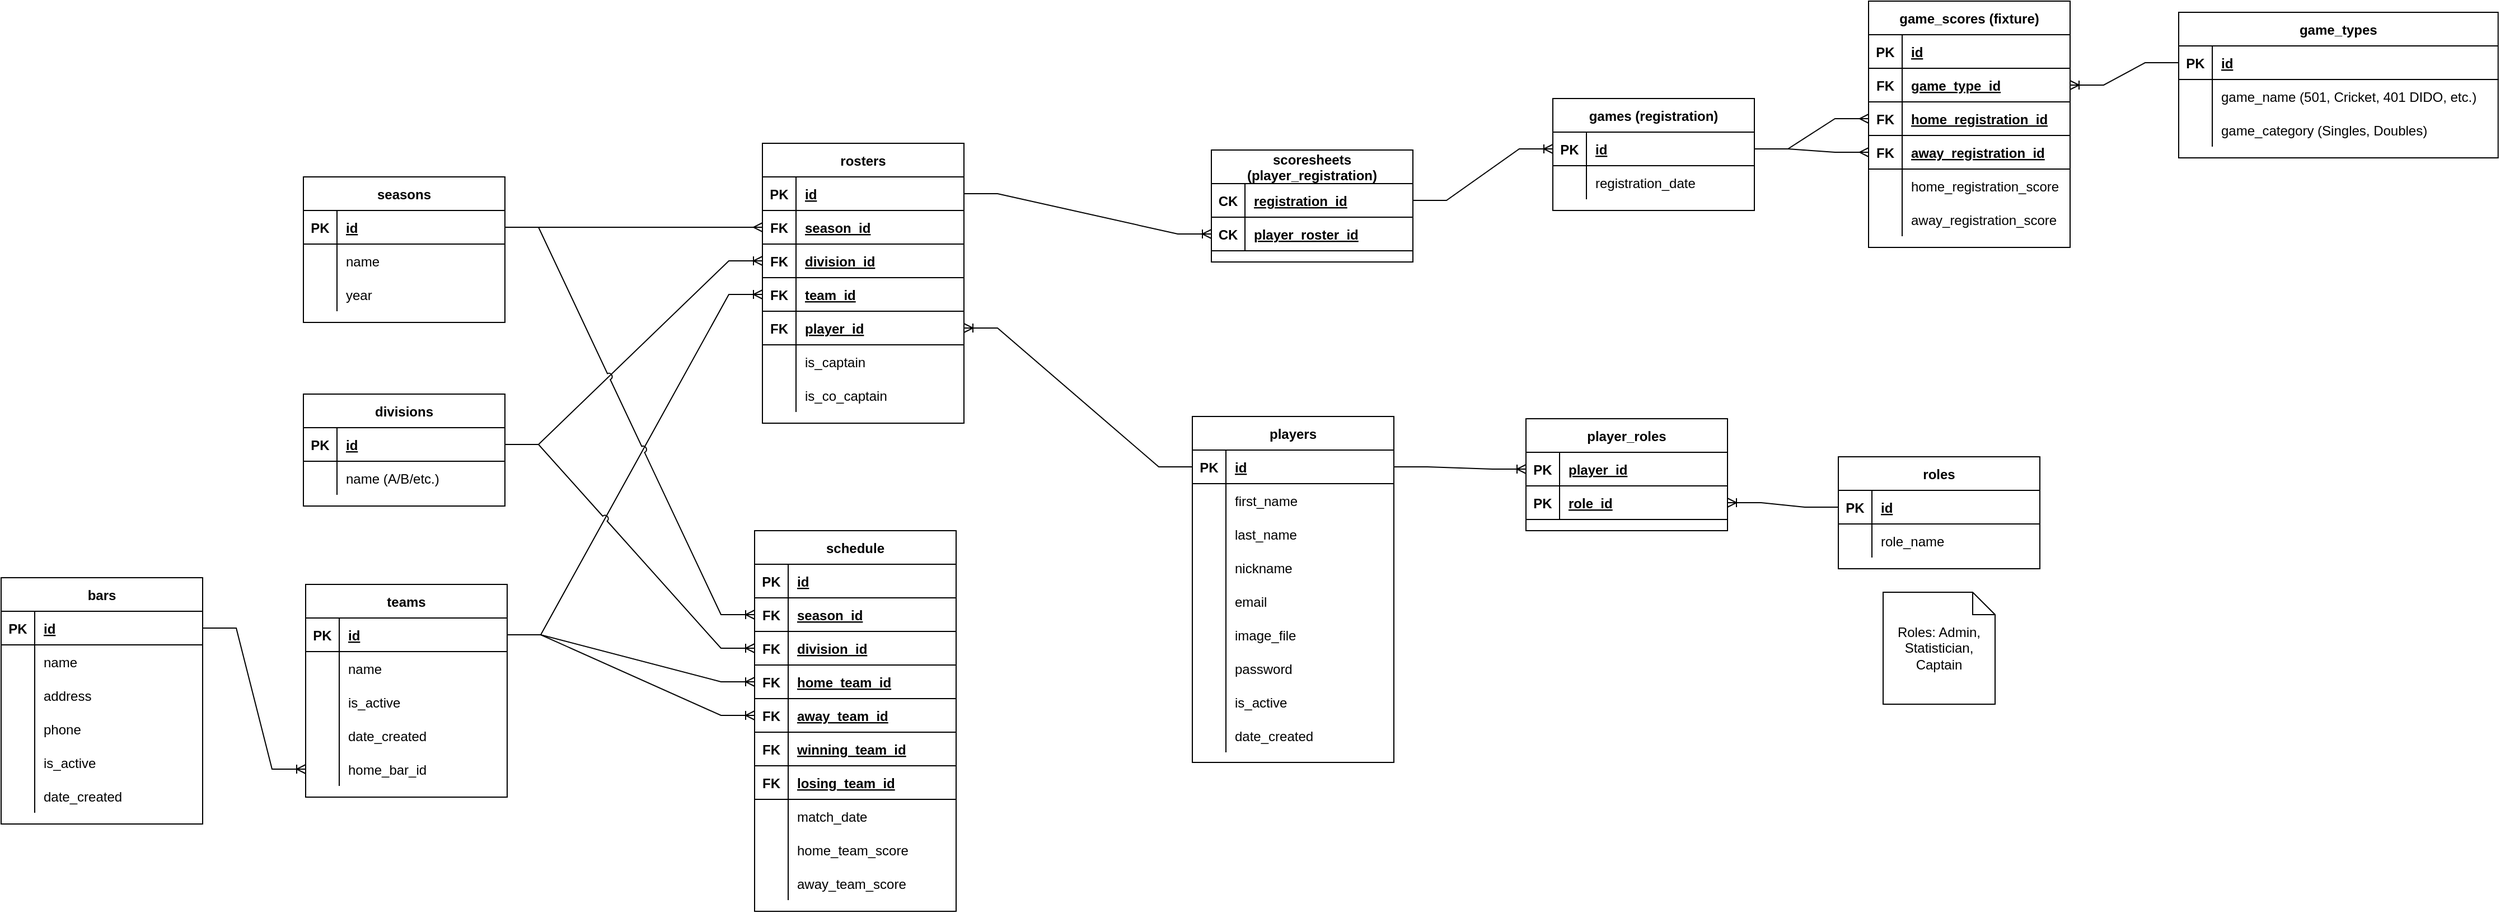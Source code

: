 <mxfile version="20.5.3" type="device" pages="2"><diagram id="p8Og76GqmyXJoXhYkQ4b" name="Main Team League Play"><mxGraphModel dx="3483" dy="1208" grid="0" gridSize="10" guides="1" tooltips="1" connect="1" arrows="1" fold="1" page="0" pageScale="1" pageWidth="850" pageHeight="1100" math="0" shadow="0"><root><mxCell id="0"/><mxCell id="1" parent="0"/><mxCell id="WoOLTi4oBgwO8l16wVZu-1" value="seasons" style="shape=table;startSize=30;container=1;collapsible=1;childLayout=tableLayout;fixedRows=1;rowLines=0;fontStyle=1;align=center;resizeLast=1;" parent="1" vertex="1"><mxGeometry x="-1363" y="-217" width="180" height="130" as="geometry"><mxRectangle x="440" y="140" width="80" height="30" as="alternateBounds"/></mxGeometry></mxCell><mxCell id="WoOLTi4oBgwO8l16wVZu-2" value="" style="shape=tableRow;horizontal=0;startSize=0;swimlaneHead=0;swimlaneBody=0;fillColor=none;collapsible=0;dropTarget=0;points=[[0,0.5],[1,0.5]];portConstraint=eastwest;top=0;left=0;right=0;bottom=1;" parent="WoOLTi4oBgwO8l16wVZu-1" vertex="1"><mxGeometry y="30" width="180" height="30" as="geometry"/></mxCell><mxCell id="WoOLTi4oBgwO8l16wVZu-3" value="PK" style="shape=partialRectangle;connectable=0;fillColor=none;top=0;left=0;bottom=0;right=0;fontStyle=1;overflow=hidden;" parent="WoOLTi4oBgwO8l16wVZu-2" vertex="1"><mxGeometry width="30" height="30" as="geometry"><mxRectangle width="30" height="30" as="alternateBounds"/></mxGeometry></mxCell><mxCell id="WoOLTi4oBgwO8l16wVZu-4" value="id" style="shape=partialRectangle;connectable=0;fillColor=none;top=0;left=0;bottom=0;right=0;align=left;spacingLeft=6;fontStyle=5;overflow=hidden;" parent="WoOLTi4oBgwO8l16wVZu-2" vertex="1"><mxGeometry x="30" width="150" height="30" as="geometry"><mxRectangle width="150" height="30" as="alternateBounds"/></mxGeometry></mxCell><mxCell id="WoOLTi4oBgwO8l16wVZu-5" value="" style="shape=tableRow;horizontal=0;startSize=0;swimlaneHead=0;swimlaneBody=0;fillColor=none;collapsible=0;dropTarget=0;points=[[0,0.5],[1,0.5]];portConstraint=eastwest;top=0;left=0;right=0;bottom=0;" parent="WoOLTi4oBgwO8l16wVZu-1" vertex="1"><mxGeometry y="60" width="180" height="30" as="geometry"/></mxCell><mxCell id="WoOLTi4oBgwO8l16wVZu-6" value="" style="shape=partialRectangle;connectable=0;fillColor=none;top=0;left=0;bottom=0;right=0;editable=1;overflow=hidden;" parent="WoOLTi4oBgwO8l16wVZu-5" vertex="1"><mxGeometry width="30" height="30" as="geometry"><mxRectangle width="30" height="30" as="alternateBounds"/></mxGeometry></mxCell><mxCell id="WoOLTi4oBgwO8l16wVZu-7" value="name" style="shape=partialRectangle;connectable=0;fillColor=none;top=0;left=0;bottom=0;right=0;align=left;spacingLeft=6;overflow=hidden;" parent="WoOLTi4oBgwO8l16wVZu-5" vertex="1"><mxGeometry x="30" width="150" height="30" as="geometry"><mxRectangle width="150" height="30" as="alternateBounds"/></mxGeometry></mxCell><mxCell id="WoOLTi4oBgwO8l16wVZu-8" value="" style="shape=tableRow;horizontal=0;startSize=0;swimlaneHead=0;swimlaneBody=0;fillColor=none;collapsible=0;dropTarget=0;points=[[0,0.5],[1,0.5]];portConstraint=eastwest;top=0;left=0;right=0;bottom=0;" parent="WoOLTi4oBgwO8l16wVZu-1" vertex="1"><mxGeometry y="90" width="180" height="30" as="geometry"/></mxCell><mxCell id="WoOLTi4oBgwO8l16wVZu-9" value="" style="shape=partialRectangle;connectable=0;fillColor=none;top=0;left=0;bottom=0;right=0;editable=1;overflow=hidden;" parent="WoOLTi4oBgwO8l16wVZu-8" vertex="1"><mxGeometry width="30" height="30" as="geometry"><mxRectangle width="30" height="30" as="alternateBounds"/></mxGeometry></mxCell><mxCell id="WoOLTi4oBgwO8l16wVZu-10" value="year" style="shape=partialRectangle;connectable=0;fillColor=none;top=0;left=0;bottom=0;right=0;align=left;spacingLeft=6;overflow=hidden;" parent="WoOLTi4oBgwO8l16wVZu-8" vertex="1"><mxGeometry x="30" width="150" height="30" as="geometry"><mxRectangle width="150" height="30" as="alternateBounds"/></mxGeometry></mxCell><mxCell id="WoOLTi4oBgwO8l16wVZu-14" value="players" style="shape=table;startSize=30;container=1;collapsible=1;childLayout=tableLayout;fixedRows=1;rowLines=0;fontStyle=1;align=center;resizeLast=1;" parent="1" vertex="1"><mxGeometry x="-569" y="-3" width="180" height="309" as="geometry"><mxRectangle x="130" y="20" width="70" height="30" as="alternateBounds"/></mxGeometry></mxCell><mxCell id="WoOLTi4oBgwO8l16wVZu-15" value="" style="shape=tableRow;horizontal=0;startSize=0;swimlaneHead=0;swimlaneBody=0;fillColor=none;collapsible=0;dropTarget=0;points=[[0,0.5],[1,0.5]];portConstraint=eastwest;top=0;left=0;right=0;bottom=1;" parent="WoOLTi4oBgwO8l16wVZu-14" vertex="1"><mxGeometry y="30" width="180" height="30" as="geometry"/></mxCell><mxCell id="WoOLTi4oBgwO8l16wVZu-16" value="PK" style="shape=partialRectangle;connectable=0;fillColor=none;top=0;left=0;bottom=0;right=0;fontStyle=1;overflow=hidden;" parent="WoOLTi4oBgwO8l16wVZu-15" vertex="1"><mxGeometry width="30" height="30" as="geometry"><mxRectangle width="30" height="30" as="alternateBounds"/></mxGeometry></mxCell><mxCell id="WoOLTi4oBgwO8l16wVZu-17" value="id" style="shape=partialRectangle;connectable=0;fillColor=none;top=0;left=0;bottom=0;right=0;align=left;spacingLeft=6;fontStyle=5;overflow=hidden;" parent="WoOLTi4oBgwO8l16wVZu-15" vertex="1"><mxGeometry x="30" width="150" height="30" as="geometry"><mxRectangle width="150" height="30" as="alternateBounds"/></mxGeometry></mxCell><mxCell id="WoOLTi4oBgwO8l16wVZu-18" value="" style="shape=tableRow;horizontal=0;startSize=0;swimlaneHead=0;swimlaneBody=0;fillColor=none;collapsible=0;dropTarget=0;points=[[0,0.5],[1,0.5]];portConstraint=eastwest;top=0;left=0;right=0;bottom=0;" parent="WoOLTi4oBgwO8l16wVZu-14" vertex="1"><mxGeometry y="60" width="180" height="30" as="geometry"/></mxCell><mxCell id="WoOLTi4oBgwO8l16wVZu-19" value="" style="shape=partialRectangle;connectable=0;fillColor=none;top=0;left=0;bottom=0;right=0;editable=1;overflow=hidden;" parent="WoOLTi4oBgwO8l16wVZu-18" vertex="1"><mxGeometry width="30" height="30" as="geometry"><mxRectangle width="30" height="30" as="alternateBounds"/></mxGeometry></mxCell><mxCell id="WoOLTi4oBgwO8l16wVZu-20" value="first_name" style="shape=partialRectangle;connectable=0;fillColor=none;top=0;left=0;bottom=0;right=0;align=left;spacingLeft=6;overflow=hidden;" parent="WoOLTi4oBgwO8l16wVZu-18" vertex="1"><mxGeometry x="30" width="150" height="30" as="geometry"><mxRectangle width="150" height="30" as="alternateBounds"/></mxGeometry></mxCell><mxCell id="WoOLTi4oBgwO8l16wVZu-21" value="" style="shape=tableRow;horizontal=0;startSize=0;swimlaneHead=0;swimlaneBody=0;fillColor=none;collapsible=0;dropTarget=0;points=[[0,0.5],[1,0.5]];portConstraint=eastwest;top=0;left=0;right=0;bottom=0;" parent="WoOLTi4oBgwO8l16wVZu-14" vertex="1"><mxGeometry y="90" width="180" height="30" as="geometry"/></mxCell><mxCell id="WoOLTi4oBgwO8l16wVZu-22" value="" style="shape=partialRectangle;connectable=0;fillColor=none;top=0;left=0;bottom=0;right=0;editable=1;overflow=hidden;" parent="WoOLTi4oBgwO8l16wVZu-21" vertex="1"><mxGeometry width="30" height="30" as="geometry"><mxRectangle width="30" height="30" as="alternateBounds"/></mxGeometry></mxCell><mxCell id="WoOLTi4oBgwO8l16wVZu-23" value="last_name" style="shape=partialRectangle;connectable=0;fillColor=none;top=0;left=0;bottom=0;right=0;align=left;spacingLeft=6;overflow=hidden;" parent="WoOLTi4oBgwO8l16wVZu-21" vertex="1"><mxGeometry x="30" width="150" height="30" as="geometry"><mxRectangle width="150" height="30" as="alternateBounds"/></mxGeometry></mxCell><mxCell id="wyb1x6yIkvOtbpQ881DC-6" value="" style="shape=tableRow;horizontal=0;startSize=0;swimlaneHead=0;swimlaneBody=0;fillColor=none;collapsible=0;dropTarget=0;points=[[0,0.5],[1,0.5]];portConstraint=eastwest;top=0;left=0;right=0;bottom=0;" parent="WoOLTi4oBgwO8l16wVZu-14" vertex="1"><mxGeometry y="120" width="180" height="30" as="geometry"/></mxCell><mxCell id="wyb1x6yIkvOtbpQ881DC-7" value="" style="shape=partialRectangle;connectable=0;fillColor=none;top=0;left=0;bottom=0;right=0;fontStyle=0;overflow=hidden;" parent="wyb1x6yIkvOtbpQ881DC-6" vertex="1"><mxGeometry width="30" height="30" as="geometry"><mxRectangle width="30" height="30" as="alternateBounds"/></mxGeometry></mxCell><mxCell id="wyb1x6yIkvOtbpQ881DC-8" value="nickname" style="shape=partialRectangle;connectable=0;fillColor=none;top=0;left=0;bottom=0;right=0;align=left;spacingLeft=6;fontStyle=0;overflow=hidden;" parent="wyb1x6yIkvOtbpQ881DC-6" vertex="1"><mxGeometry x="30" width="150" height="30" as="geometry"><mxRectangle width="150" height="30" as="alternateBounds"/></mxGeometry></mxCell><mxCell id="WoOLTi4oBgwO8l16wVZu-42" style="shape=tableRow;horizontal=0;startSize=0;swimlaneHead=0;swimlaneBody=0;fillColor=none;collapsible=0;dropTarget=0;points=[[0,0.5],[1,0.5]];portConstraint=eastwest;top=0;left=0;right=0;bottom=0;" parent="WoOLTi4oBgwO8l16wVZu-14" vertex="1"><mxGeometry y="150" width="180" height="30" as="geometry"/></mxCell><mxCell id="WoOLTi4oBgwO8l16wVZu-43" style="shape=partialRectangle;connectable=0;fillColor=none;top=0;left=0;bottom=0;right=0;editable=1;overflow=hidden;" parent="WoOLTi4oBgwO8l16wVZu-42" vertex="1"><mxGeometry width="30" height="30" as="geometry"><mxRectangle width="30" height="30" as="alternateBounds"/></mxGeometry></mxCell><mxCell id="WoOLTi4oBgwO8l16wVZu-44" value="email" style="shape=partialRectangle;connectable=0;fillColor=none;top=0;left=0;bottom=0;right=0;align=left;spacingLeft=6;overflow=hidden;" parent="WoOLTi4oBgwO8l16wVZu-42" vertex="1"><mxGeometry x="30" width="150" height="30" as="geometry"><mxRectangle width="150" height="30" as="alternateBounds"/></mxGeometry></mxCell><mxCell id="oNrlXfzOoMTcunjr-Dy8-16" value="" style="shape=tableRow;horizontal=0;startSize=0;swimlaneHead=0;swimlaneBody=0;fillColor=none;collapsible=0;dropTarget=0;points=[[0,0.5],[1,0.5]];portConstraint=eastwest;top=0;left=0;right=0;bottom=0;" vertex="1" parent="WoOLTi4oBgwO8l16wVZu-14"><mxGeometry y="180" width="180" height="30" as="geometry"/></mxCell><mxCell id="oNrlXfzOoMTcunjr-Dy8-17" value="" style="shape=partialRectangle;connectable=0;fillColor=none;top=0;left=0;bottom=0;right=0;editable=1;overflow=hidden;" vertex="1" parent="oNrlXfzOoMTcunjr-Dy8-16"><mxGeometry width="30" height="30" as="geometry"><mxRectangle width="30" height="30" as="alternateBounds"/></mxGeometry></mxCell><mxCell id="oNrlXfzOoMTcunjr-Dy8-18" value="image_file" style="shape=partialRectangle;connectable=0;fillColor=none;top=0;left=0;bottom=0;right=0;align=left;spacingLeft=6;overflow=hidden;" vertex="1" parent="oNrlXfzOoMTcunjr-Dy8-16"><mxGeometry x="30" width="150" height="30" as="geometry"><mxRectangle width="150" height="30" as="alternateBounds"/></mxGeometry></mxCell><mxCell id="oNrlXfzOoMTcunjr-Dy8-13" value="" style="shape=tableRow;horizontal=0;startSize=0;swimlaneHead=0;swimlaneBody=0;fillColor=none;collapsible=0;dropTarget=0;points=[[0,0.5],[1,0.5]];portConstraint=eastwest;top=0;left=0;right=0;bottom=0;" vertex="1" parent="WoOLTi4oBgwO8l16wVZu-14"><mxGeometry y="210" width="180" height="30" as="geometry"/></mxCell><mxCell id="oNrlXfzOoMTcunjr-Dy8-14" value="" style="shape=partialRectangle;connectable=0;fillColor=none;top=0;left=0;bottom=0;right=0;editable=1;overflow=hidden;" vertex="1" parent="oNrlXfzOoMTcunjr-Dy8-13"><mxGeometry width="30" height="30" as="geometry"><mxRectangle width="30" height="30" as="alternateBounds"/></mxGeometry></mxCell><mxCell id="oNrlXfzOoMTcunjr-Dy8-15" value="password" style="shape=partialRectangle;connectable=0;fillColor=none;top=0;left=0;bottom=0;right=0;align=left;spacingLeft=6;overflow=hidden;" vertex="1" parent="oNrlXfzOoMTcunjr-Dy8-13"><mxGeometry x="30" width="150" height="30" as="geometry"><mxRectangle width="150" height="30" as="alternateBounds"/></mxGeometry></mxCell><mxCell id="IdeHu0KhPzA4QUMtXXIB-25" value="" style="shape=tableRow;horizontal=0;startSize=0;swimlaneHead=0;swimlaneBody=0;fillColor=none;collapsible=0;dropTarget=0;points=[[0,0.5],[1,0.5]];portConstraint=eastwest;top=0;left=0;right=0;bottom=0;" parent="WoOLTi4oBgwO8l16wVZu-14" vertex="1"><mxGeometry y="240" width="180" height="30" as="geometry"/></mxCell><mxCell id="IdeHu0KhPzA4QUMtXXIB-26" value="" style="shape=partialRectangle;connectable=0;fillColor=none;top=0;left=0;bottom=0;right=0;editable=1;overflow=hidden;" parent="IdeHu0KhPzA4QUMtXXIB-25" vertex="1"><mxGeometry width="30" height="30" as="geometry"><mxRectangle width="30" height="30" as="alternateBounds"/></mxGeometry></mxCell><mxCell id="IdeHu0KhPzA4QUMtXXIB-27" value="is_active" style="shape=partialRectangle;connectable=0;fillColor=none;top=0;left=0;bottom=0;right=0;align=left;spacingLeft=6;overflow=hidden;" parent="IdeHu0KhPzA4QUMtXXIB-25" vertex="1"><mxGeometry x="30" width="150" height="30" as="geometry"><mxRectangle width="150" height="30" as="alternateBounds"/></mxGeometry></mxCell><mxCell id="oNrlXfzOoMTcunjr-Dy8-10" value="" style="shape=tableRow;horizontal=0;startSize=0;swimlaneHead=0;swimlaneBody=0;fillColor=none;collapsible=0;dropTarget=0;points=[[0,0.5],[1,0.5]];portConstraint=eastwest;top=0;left=0;right=0;bottom=0;" vertex="1" parent="WoOLTi4oBgwO8l16wVZu-14"><mxGeometry y="270" width="180" height="30" as="geometry"/></mxCell><mxCell id="oNrlXfzOoMTcunjr-Dy8-11" value="" style="shape=partialRectangle;connectable=0;fillColor=none;top=0;left=0;bottom=0;right=0;editable=1;overflow=hidden;" vertex="1" parent="oNrlXfzOoMTcunjr-Dy8-10"><mxGeometry width="30" height="30" as="geometry"><mxRectangle width="30" height="30" as="alternateBounds"/></mxGeometry></mxCell><mxCell id="oNrlXfzOoMTcunjr-Dy8-12" value="date_created" style="shape=partialRectangle;connectable=0;fillColor=none;top=0;left=0;bottom=0;right=0;align=left;spacingLeft=6;overflow=hidden;" vertex="1" parent="oNrlXfzOoMTcunjr-Dy8-10"><mxGeometry x="30" width="150" height="30" as="geometry"><mxRectangle width="150" height="30" as="alternateBounds"/></mxGeometry></mxCell><mxCell id="WoOLTi4oBgwO8l16wVZu-24" value="teams" style="shape=table;startSize=30;container=1;collapsible=1;childLayout=tableLayout;fixedRows=1;rowLines=0;fontStyle=1;align=center;resizeLast=1;" parent="1" vertex="1"><mxGeometry x="-1361" y="147" width="180" height="190" as="geometry"><mxRectangle x="380" y="20" width="70" height="30" as="alternateBounds"/></mxGeometry></mxCell><mxCell id="WoOLTi4oBgwO8l16wVZu-25" value="" style="shape=tableRow;horizontal=0;startSize=0;swimlaneHead=0;swimlaneBody=0;fillColor=none;collapsible=0;dropTarget=0;points=[[0,0.5],[1,0.5]];portConstraint=eastwest;top=0;left=0;right=0;bottom=1;" parent="WoOLTi4oBgwO8l16wVZu-24" vertex="1"><mxGeometry y="30" width="180" height="30" as="geometry"/></mxCell><mxCell id="WoOLTi4oBgwO8l16wVZu-26" value="PK" style="shape=partialRectangle;connectable=0;fillColor=none;top=0;left=0;bottom=0;right=0;fontStyle=1;overflow=hidden;" parent="WoOLTi4oBgwO8l16wVZu-25" vertex="1"><mxGeometry width="30" height="30" as="geometry"><mxRectangle width="30" height="30" as="alternateBounds"/></mxGeometry></mxCell><mxCell id="WoOLTi4oBgwO8l16wVZu-27" value="id" style="shape=partialRectangle;connectable=0;fillColor=none;top=0;left=0;bottom=0;right=0;align=left;spacingLeft=6;fontStyle=5;overflow=hidden;" parent="WoOLTi4oBgwO8l16wVZu-25" vertex="1"><mxGeometry x="30" width="150" height="30" as="geometry"><mxRectangle width="150" height="30" as="alternateBounds"/></mxGeometry></mxCell><mxCell id="WoOLTi4oBgwO8l16wVZu-28" value="" style="shape=tableRow;horizontal=0;startSize=0;swimlaneHead=0;swimlaneBody=0;fillColor=none;collapsible=0;dropTarget=0;points=[[0,0.5],[1,0.5]];portConstraint=eastwest;top=0;left=0;right=0;bottom=0;" parent="WoOLTi4oBgwO8l16wVZu-24" vertex="1"><mxGeometry y="60" width="180" height="30" as="geometry"/></mxCell><mxCell id="WoOLTi4oBgwO8l16wVZu-29" value="" style="shape=partialRectangle;connectable=0;fillColor=none;top=0;left=0;bottom=0;right=0;editable=1;overflow=hidden;" parent="WoOLTi4oBgwO8l16wVZu-28" vertex="1"><mxGeometry width="30" height="30" as="geometry"><mxRectangle width="30" height="30" as="alternateBounds"/></mxGeometry></mxCell><mxCell id="WoOLTi4oBgwO8l16wVZu-30" value="name" style="shape=partialRectangle;connectable=0;fillColor=none;top=0;left=0;bottom=0;right=0;align=left;spacingLeft=6;overflow=hidden;" parent="WoOLTi4oBgwO8l16wVZu-28" vertex="1"><mxGeometry x="30" width="150" height="30" as="geometry"><mxRectangle width="150" height="30" as="alternateBounds"/></mxGeometry></mxCell><mxCell id="oNrlXfzOoMTcunjr-Dy8-1" value="" style="shape=tableRow;horizontal=0;startSize=0;swimlaneHead=0;swimlaneBody=0;fillColor=none;collapsible=0;dropTarget=0;points=[[0,0.5],[1,0.5]];portConstraint=eastwest;top=0;left=0;right=0;bottom=0;" vertex="1" parent="WoOLTi4oBgwO8l16wVZu-24"><mxGeometry y="90" width="180" height="30" as="geometry"/></mxCell><mxCell id="oNrlXfzOoMTcunjr-Dy8-2" value="" style="shape=partialRectangle;connectable=0;fillColor=none;top=0;left=0;bottom=0;right=0;editable=1;overflow=hidden;" vertex="1" parent="oNrlXfzOoMTcunjr-Dy8-1"><mxGeometry width="30" height="30" as="geometry"><mxRectangle width="30" height="30" as="alternateBounds"/></mxGeometry></mxCell><mxCell id="oNrlXfzOoMTcunjr-Dy8-3" value="is_active" style="shape=partialRectangle;connectable=0;fillColor=none;top=0;left=0;bottom=0;right=0;align=left;spacingLeft=6;overflow=hidden;" vertex="1" parent="oNrlXfzOoMTcunjr-Dy8-1"><mxGeometry x="30" width="150" height="30" as="geometry"><mxRectangle width="150" height="30" as="alternateBounds"/></mxGeometry></mxCell><mxCell id="oNrlXfzOoMTcunjr-Dy8-7" value="" style="shape=tableRow;horizontal=0;startSize=0;swimlaneHead=0;swimlaneBody=0;fillColor=none;collapsible=0;dropTarget=0;points=[[0,0.5],[1,0.5]];portConstraint=eastwest;top=0;left=0;right=0;bottom=0;" vertex="1" parent="WoOLTi4oBgwO8l16wVZu-24"><mxGeometry y="120" width="180" height="30" as="geometry"/></mxCell><mxCell id="oNrlXfzOoMTcunjr-Dy8-8" value="" style="shape=partialRectangle;connectable=0;fillColor=none;top=0;left=0;bottom=0;right=0;editable=1;overflow=hidden;" vertex="1" parent="oNrlXfzOoMTcunjr-Dy8-7"><mxGeometry width="30" height="30" as="geometry"><mxRectangle width="30" height="30" as="alternateBounds"/></mxGeometry></mxCell><mxCell id="oNrlXfzOoMTcunjr-Dy8-9" value="date_created" style="shape=partialRectangle;connectable=0;fillColor=none;top=0;left=0;bottom=0;right=0;align=left;spacingLeft=6;overflow=hidden;" vertex="1" parent="oNrlXfzOoMTcunjr-Dy8-7"><mxGeometry x="30" width="150" height="30" as="geometry"><mxRectangle width="150" height="30" as="alternateBounds"/></mxGeometry></mxCell><mxCell id="WoOLTi4oBgwO8l16wVZu-36" style="shape=tableRow;horizontal=0;startSize=0;swimlaneHead=0;swimlaneBody=0;fillColor=none;collapsible=0;dropTarget=0;points=[[0,0.5],[1,0.5]];portConstraint=eastwest;top=0;left=0;right=0;bottom=0;" parent="WoOLTi4oBgwO8l16wVZu-24" vertex="1"><mxGeometry y="150" width="180" height="30" as="geometry"/></mxCell><mxCell id="WoOLTi4oBgwO8l16wVZu-37" style="shape=partialRectangle;connectable=0;fillColor=none;top=0;left=0;bottom=0;right=0;editable=1;overflow=hidden;" parent="WoOLTi4oBgwO8l16wVZu-36" vertex="1"><mxGeometry width="30" height="30" as="geometry"><mxRectangle width="30" height="30" as="alternateBounds"/></mxGeometry></mxCell><mxCell id="WoOLTi4oBgwO8l16wVZu-38" value="home_bar_id" style="shape=partialRectangle;connectable=0;fillColor=none;top=0;left=0;bottom=0;right=0;align=left;spacingLeft=6;overflow=hidden;" parent="WoOLTi4oBgwO8l16wVZu-36" vertex="1"><mxGeometry x="30" width="150" height="30" as="geometry"><mxRectangle width="150" height="30" as="alternateBounds"/></mxGeometry></mxCell><mxCell id="WoOLTi4oBgwO8l16wVZu-59" value="rosters" style="shape=table;startSize=30;container=1;collapsible=1;childLayout=tableLayout;fixedRows=1;rowLines=0;fontStyle=1;align=center;resizeLast=1;" parent="1" vertex="1"><mxGeometry x="-953" y="-247" width="180" height="250" as="geometry"><mxRectangle x="260" y="110" width="70" height="30" as="alternateBounds"/></mxGeometry></mxCell><mxCell id="mrrlanwcdZDUMXmLS2re-48" style="shape=tableRow;horizontal=0;startSize=0;swimlaneHead=0;swimlaneBody=0;fillColor=none;collapsible=0;dropTarget=0;points=[[0,0.5],[1,0.5]];portConstraint=eastwest;top=0;left=0;right=0;bottom=1;" parent="WoOLTi4oBgwO8l16wVZu-59" vertex="1"><mxGeometry y="30" width="180" height="30" as="geometry"/></mxCell><mxCell id="mrrlanwcdZDUMXmLS2re-49" value="PK" style="shape=partialRectangle;connectable=0;fillColor=none;top=0;left=0;bottom=0;right=0;fontStyle=1;overflow=hidden;" parent="mrrlanwcdZDUMXmLS2re-48" vertex="1"><mxGeometry width="30" height="30" as="geometry"><mxRectangle width="30" height="30" as="alternateBounds"/></mxGeometry></mxCell><mxCell id="mrrlanwcdZDUMXmLS2re-50" value="id" style="shape=partialRectangle;connectable=0;fillColor=none;top=0;left=0;bottom=0;right=0;align=left;spacingLeft=6;fontStyle=5;overflow=hidden;" parent="mrrlanwcdZDUMXmLS2re-48" vertex="1"><mxGeometry x="30" width="150" height="30" as="geometry"><mxRectangle width="150" height="30" as="alternateBounds"/></mxGeometry></mxCell><mxCell id="WoOLTi4oBgwO8l16wVZu-80" style="shape=tableRow;horizontal=0;startSize=0;swimlaneHead=0;swimlaneBody=0;fillColor=none;collapsible=0;dropTarget=0;points=[[0,0.5],[1,0.5]];portConstraint=eastwest;top=0;left=0;right=0;bottom=1;" parent="WoOLTi4oBgwO8l16wVZu-59" vertex="1"><mxGeometry y="60" width="180" height="30" as="geometry"/></mxCell><mxCell id="WoOLTi4oBgwO8l16wVZu-81" value="FK" style="shape=partialRectangle;connectable=0;fillColor=none;top=0;left=0;bottom=0;right=0;fontStyle=1;overflow=hidden;" parent="WoOLTi4oBgwO8l16wVZu-80" vertex="1"><mxGeometry width="30" height="30" as="geometry"><mxRectangle width="30" height="30" as="alternateBounds"/></mxGeometry></mxCell><mxCell id="WoOLTi4oBgwO8l16wVZu-82" value="season_id" style="shape=partialRectangle;connectable=0;fillColor=none;top=0;left=0;bottom=0;right=0;align=left;spacingLeft=6;fontStyle=5;overflow=hidden;" parent="WoOLTi4oBgwO8l16wVZu-80" vertex="1"><mxGeometry x="30" width="150" height="30" as="geometry"><mxRectangle width="150" height="30" as="alternateBounds"/></mxGeometry></mxCell><mxCell id="mrrlanwcdZDUMXmLS2re-106" style="shape=tableRow;horizontal=0;startSize=0;swimlaneHead=0;swimlaneBody=0;fillColor=none;collapsible=0;dropTarget=0;points=[[0,0.5],[1,0.5]];portConstraint=eastwest;top=0;left=0;right=0;bottom=1;" parent="WoOLTi4oBgwO8l16wVZu-59" vertex="1"><mxGeometry y="90" width="180" height="30" as="geometry"/></mxCell><mxCell id="mrrlanwcdZDUMXmLS2re-107" value="FK" style="shape=partialRectangle;connectable=0;fillColor=none;top=0;left=0;bottom=0;right=0;fontStyle=1;overflow=hidden;" parent="mrrlanwcdZDUMXmLS2re-106" vertex="1"><mxGeometry width="30" height="30" as="geometry"><mxRectangle width="30" height="30" as="alternateBounds"/></mxGeometry></mxCell><mxCell id="mrrlanwcdZDUMXmLS2re-108" value="division_id" style="shape=partialRectangle;connectable=0;fillColor=none;top=0;left=0;bottom=0;right=0;align=left;spacingLeft=6;fontStyle=5;overflow=hidden;" parent="mrrlanwcdZDUMXmLS2re-106" vertex="1"><mxGeometry x="30" width="150" height="30" as="geometry"><mxRectangle width="150" height="30" as="alternateBounds"/></mxGeometry></mxCell><mxCell id="WoOLTi4oBgwO8l16wVZu-83" style="shape=tableRow;horizontal=0;startSize=0;swimlaneHead=0;swimlaneBody=0;fillColor=none;collapsible=0;dropTarget=0;points=[[0,0.5],[1,0.5]];portConstraint=eastwest;top=0;left=0;right=0;bottom=1;" parent="WoOLTi4oBgwO8l16wVZu-59" vertex="1"><mxGeometry y="120" width="180" height="30" as="geometry"/></mxCell><mxCell id="WoOLTi4oBgwO8l16wVZu-84" value="FK" style="shape=partialRectangle;connectable=0;fillColor=none;top=0;left=0;bottom=0;right=0;fontStyle=1;overflow=hidden;" parent="WoOLTi4oBgwO8l16wVZu-83" vertex="1"><mxGeometry width="30" height="30" as="geometry"><mxRectangle width="30" height="30" as="alternateBounds"/></mxGeometry></mxCell><mxCell id="WoOLTi4oBgwO8l16wVZu-85" value="team_id" style="shape=partialRectangle;connectable=0;fillColor=none;top=0;left=0;bottom=0;right=0;align=left;spacingLeft=6;fontStyle=5;overflow=hidden;" parent="WoOLTi4oBgwO8l16wVZu-83" vertex="1"><mxGeometry x="30" width="150" height="30" as="geometry"><mxRectangle width="150" height="30" as="alternateBounds"/></mxGeometry></mxCell><mxCell id="WoOLTi4oBgwO8l16wVZu-60" value="" style="shape=tableRow;horizontal=0;startSize=0;swimlaneHead=0;swimlaneBody=0;fillColor=none;collapsible=0;dropTarget=0;points=[[0,0.5],[1,0.5]];portConstraint=eastwest;top=0;left=0;right=0;bottom=1;" parent="WoOLTi4oBgwO8l16wVZu-59" vertex="1"><mxGeometry y="150" width="180" height="30" as="geometry"/></mxCell><mxCell id="WoOLTi4oBgwO8l16wVZu-61" value="FK" style="shape=partialRectangle;connectable=0;fillColor=none;top=0;left=0;bottom=0;right=0;fontStyle=1;overflow=hidden;" parent="WoOLTi4oBgwO8l16wVZu-60" vertex="1"><mxGeometry width="30" height="30" as="geometry"><mxRectangle width="30" height="30" as="alternateBounds"/></mxGeometry></mxCell><mxCell id="WoOLTi4oBgwO8l16wVZu-62" value="player_id" style="shape=partialRectangle;connectable=0;fillColor=none;top=0;left=0;bottom=0;right=0;align=left;spacingLeft=6;fontStyle=5;overflow=hidden;" parent="WoOLTi4oBgwO8l16wVZu-60" vertex="1"><mxGeometry x="30" width="150" height="30" as="geometry"><mxRectangle width="150" height="30" as="alternateBounds"/></mxGeometry></mxCell><mxCell id="oNrlXfzOoMTcunjr-Dy8-22" value="" style="shape=tableRow;horizontal=0;startSize=0;swimlaneHead=0;swimlaneBody=0;fillColor=none;collapsible=0;dropTarget=0;points=[[0,0.5],[1,0.5]];portConstraint=eastwest;top=0;left=0;right=0;bottom=0;" vertex="1" parent="WoOLTi4oBgwO8l16wVZu-59"><mxGeometry y="180" width="180" height="30" as="geometry"/></mxCell><mxCell id="oNrlXfzOoMTcunjr-Dy8-23" value="" style="shape=partialRectangle;connectable=0;fillColor=none;top=0;left=0;bottom=0;right=0;editable=1;overflow=hidden;" vertex="1" parent="oNrlXfzOoMTcunjr-Dy8-22"><mxGeometry width="30" height="30" as="geometry"><mxRectangle width="30" height="30" as="alternateBounds"/></mxGeometry></mxCell><mxCell id="oNrlXfzOoMTcunjr-Dy8-24" value="is_captain" style="shape=partialRectangle;connectable=0;fillColor=none;top=0;left=0;bottom=0;right=0;align=left;spacingLeft=6;overflow=hidden;" vertex="1" parent="oNrlXfzOoMTcunjr-Dy8-22"><mxGeometry x="30" width="150" height="30" as="geometry"><mxRectangle width="150" height="30" as="alternateBounds"/></mxGeometry></mxCell><mxCell id="oNrlXfzOoMTcunjr-Dy8-25" value="" style="shape=tableRow;horizontal=0;startSize=0;swimlaneHead=0;swimlaneBody=0;fillColor=none;collapsible=0;dropTarget=0;points=[[0,0.5],[1,0.5]];portConstraint=eastwest;top=0;left=0;right=0;bottom=0;" vertex="1" parent="WoOLTi4oBgwO8l16wVZu-59"><mxGeometry y="210" width="180" height="30" as="geometry"/></mxCell><mxCell id="oNrlXfzOoMTcunjr-Dy8-26" value="" style="shape=partialRectangle;connectable=0;fillColor=none;top=0;left=0;bottom=0;right=0;editable=1;overflow=hidden;" vertex="1" parent="oNrlXfzOoMTcunjr-Dy8-25"><mxGeometry width="30" height="30" as="geometry"><mxRectangle width="30" height="30" as="alternateBounds"/></mxGeometry></mxCell><mxCell id="oNrlXfzOoMTcunjr-Dy8-27" value="is_co_captain" style="shape=partialRectangle;connectable=0;fillColor=none;top=0;left=0;bottom=0;right=0;align=left;spacingLeft=6;overflow=hidden;" vertex="1" parent="oNrlXfzOoMTcunjr-Dy8-25"><mxGeometry x="30" width="150" height="30" as="geometry"><mxRectangle width="150" height="30" as="alternateBounds"/></mxGeometry></mxCell><mxCell id="WoOLTi4oBgwO8l16wVZu-75" value="" style="edgeStyle=entityRelationEdgeStyle;fontSize=12;html=1;endArrow=ERmany;rounded=0;entryX=0;entryY=0.5;entryDx=0;entryDy=0;exitX=1;exitY=0.5;exitDx=0;exitDy=0;jumpStyle=arc;" parent="1" source="WoOLTi4oBgwO8l16wVZu-2" target="WoOLTi4oBgwO8l16wVZu-80" edge="1"><mxGeometry width="100" height="100" relative="1" as="geometry"><mxPoint x="200" y="290" as="sourcePoint"/><mxPoint x="300" y="190" as="targetPoint"/></mxGeometry></mxCell><mxCell id="WoOLTi4oBgwO8l16wVZu-77" value="" style="fontSize=12;html=1;endArrow=ERoneToMany;rounded=0;exitX=1;exitY=0.5;exitDx=0;exitDy=0;entryX=0;entryY=0.5;entryDx=0;entryDy=0;edgeStyle=entityRelationEdgeStyle;jumpStyle=arc;" parent="1" source="WoOLTi4oBgwO8l16wVZu-25" target="WoOLTi4oBgwO8l16wVZu-83" edge="1"><mxGeometry width="100" height="100" relative="1" as="geometry"><mxPoint x="280" y="270" as="sourcePoint"/><mxPoint x="380" y="170" as="targetPoint"/></mxGeometry></mxCell><mxCell id="WoOLTi4oBgwO8l16wVZu-90" value="game_scores (fixture)" style="shape=table;startSize=30;container=1;collapsible=1;childLayout=tableLayout;fixedRows=1;rowLines=0;fontStyle=1;align=center;resizeLast=1;" parent="1" vertex="1"><mxGeometry x="35" y="-374" width="180" height="220" as="geometry"><mxRectangle x="320" y="430" width="80" height="30" as="alternateBounds"/></mxGeometry></mxCell><mxCell id="mrrlanwcdZDUMXmLS2re-29" style="shape=tableRow;horizontal=0;startSize=0;swimlaneHead=0;swimlaneBody=0;fillColor=none;collapsible=0;dropTarget=0;points=[[0,0.5],[1,0.5]];portConstraint=eastwest;top=0;left=0;right=0;bottom=1;" parent="WoOLTi4oBgwO8l16wVZu-90" vertex="1"><mxGeometry y="30" width="180" height="30" as="geometry"/></mxCell><mxCell id="mrrlanwcdZDUMXmLS2re-30" value="PK" style="shape=partialRectangle;connectable=0;fillColor=none;top=0;left=0;bottom=0;right=0;fontStyle=1;overflow=hidden;" parent="mrrlanwcdZDUMXmLS2re-29" vertex="1"><mxGeometry width="30" height="30" as="geometry"><mxRectangle width="30" height="30" as="alternateBounds"/></mxGeometry></mxCell><mxCell id="mrrlanwcdZDUMXmLS2re-31" value="id" style="shape=partialRectangle;connectable=0;fillColor=none;top=0;left=0;bottom=0;right=0;align=left;spacingLeft=6;fontStyle=5;overflow=hidden;" parent="mrrlanwcdZDUMXmLS2re-29" vertex="1"><mxGeometry x="30" width="150" height="30" as="geometry"><mxRectangle width="150" height="30" as="alternateBounds"/></mxGeometry></mxCell><mxCell id="WoOLTi4oBgwO8l16wVZu-91" style="shape=tableRow;horizontal=0;startSize=0;swimlaneHead=0;swimlaneBody=0;fillColor=none;collapsible=0;dropTarget=0;points=[[0,0.5],[1,0.5]];portConstraint=eastwest;top=0;left=0;right=0;bottom=1;" parent="WoOLTi4oBgwO8l16wVZu-90" vertex="1"><mxGeometry y="60" width="180" height="30" as="geometry"/></mxCell><mxCell id="WoOLTi4oBgwO8l16wVZu-92" value="FK" style="shape=partialRectangle;connectable=0;fillColor=none;top=0;left=0;bottom=0;right=0;fontStyle=1;overflow=hidden;" parent="WoOLTi4oBgwO8l16wVZu-91" vertex="1"><mxGeometry width="30" height="30" as="geometry"><mxRectangle width="30" height="30" as="alternateBounds"/></mxGeometry></mxCell><mxCell id="WoOLTi4oBgwO8l16wVZu-93" value="game_type_id" style="shape=partialRectangle;connectable=0;fillColor=none;top=0;left=0;bottom=0;right=0;align=left;spacingLeft=6;fontStyle=5;overflow=hidden;" parent="WoOLTi4oBgwO8l16wVZu-91" vertex="1"><mxGeometry x="30" width="150" height="30" as="geometry"><mxRectangle width="150" height="30" as="alternateBounds"/></mxGeometry></mxCell><mxCell id="mrrlanwcdZDUMXmLS2re-87" style="shape=tableRow;horizontal=0;startSize=0;swimlaneHead=0;swimlaneBody=0;fillColor=none;collapsible=0;dropTarget=0;points=[[0,0.5],[1,0.5]];portConstraint=eastwest;top=0;left=0;right=0;bottom=1;" parent="WoOLTi4oBgwO8l16wVZu-90" vertex="1"><mxGeometry y="90" width="180" height="30" as="geometry"/></mxCell><mxCell id="mrrlanwcdZDUMXmLS2re-88" value="FK" style="shape=partialRectangle;connectable=0;fillColor=none;top=0;left=0;bottom=0;right=0;fontStyle=1;overflow=hidden;" parent="mrrlanwcdZDUMXmLS2re-87" vertex="1"><mxGeometry width="30" height="30" as="geometry"><mxRectangle width="30" height="30" as="alternateBounds"/></mxGeometry></mxCell><mxCell id="mrrlanwcdZDUMXmLS2re-89" value="home_registration_id" style="shape=partialRectangle;connectable=0;fillColor=none;top=0;left=0;bottom=0;right=0;align=left;spacingLeft=6;fontStyle=5;overflow=hidden;" parent="mrrlanwcdZDUMXmLS2re-87" vertex="1"><mxGeometry x="30" width="150" height="30" as="geometry"><mxRectangle width="150" height="30" as="alternateBounds"/></mxGeometry></mxCell><mxCell id="WoOLTi4oBgwO8l16wVZu-94" style="shape=tableRow;horizontal=0;startSize=0;swimlaneHead=0;swimlaneBody=0;fillColor=none;collapsible=0;dropTarget=0;points=[[0,0.5],[1,0.5]];portConstraint=eastwest;top=0;left=0;right=0;bottom=1;" parent="WoOLTi4oBgwO8l16wVZu-90" vertex="1"><mxGeometry y="120" width="180" height="30" as="geometry"/></mxCell><mxCell id="WoOLTi4oBgwO8l16wVZu-95" value="FK" style="shape=partialRectangle;connectable=0;fillColor=none;top=0;left=0;bottom=0;right=0;fontStyle=1;overflow=hidden;" parent="WoOLTi4oBgwO8l16wVZu-94" vertex="1"><mxGeometry width="30" height="30" as="geometry"><mxRectangle width="30" height="30" as="alternateBounds"/></mxGeometry></mxCell><mxCell id="WoOLTi4oBgwO8l16wVZu-96" value="away_registration_id" style="shape=partialRectangle;connectable=0;fillColor=none;top=0;left=0;bottom=0;right=0;align=left;spacingLeft=6;fontStyle=5;overflow=hidden;" parent="WoOLTi4oBgwO8l16wVZu-94" vertex="1"><mxGeometry x="30" width="150" height="30" as="geometry"><mxRectangle width="150" height="30" as="alternateBounds"/></mxGeometry></mxCell><mxCell id="WoOLTi4oBgwO8l16wVZu-100" value="" style="shape=tableRow;horizontal=0;startSize=0;swimlaneHead=0;swimlaneBody=0;fillColor=none;collapsible=0;dropTarget=0;points=[[0,0.5],[1,0.5]];portConstraint=eastwest;top=0;left=0;right=0;bottom=0;" parent="WoOLTi4oBgwO8l16wVZu-90" vertex="1"><mxGeometry y="150" width="180" height="30" as="geometry"/></mxCell><mxCell id="WoOLTi4oBgwO8l16wVZu-101" value="" style="shape=partialRectangle;connectable=0;fillColor=none;top=0;left=0;bottom=0;right=0;editable=1;overflow=hidden;fontStyle=1;" parent="WoOLTi4oBgwO8l16wVZu-100" vertex="1"><mxGeometry width="30" height="30" as="geometry"><mxRectangle width="30" height="30" as="alternateBounds"/></mxGeometry></mxCell><mxCell id="WoOLTi4oBgwO8l16wVZu-102" value="home_registration_score" style="shape=partialRectangle;connectable=0;fillColor=none;top=0;left=0;bottom=0;right=0;align=left;spacingLeft=6;overflow=hidden;fontStyle=0;" parent="WoOLTi4oBgwO8l16wVZu-100" vertex="1"><mxGeometry x="30" width="150" height="30" as="geometry"><mxRectangle width="150" height="30" as="alternateBounds"/></mxGeometry></mxCell><mxCell id="mrrlanwcdZDUMXmLS2re-147" style="shape=tableRow;horizontal=0;startSize=0;swimlaneHead=0;swimlaneBody=0;fillColor=none;collapsible=0;dropTarget=0;points=[[0,0.5],[1,0.5]];portConstraint=eastwest;top=0;left=0;right=0;bottom=0;" parent="WoOLTi4oBgwO8l16wVZu-90" vertex="1"><mxGeometry y="180" width="180" height="30" as="geometry"/></mxCell><mxCell id="mrrlanwcdZDUMXmLS2re-148" style="shape=partialRectangle;connectable=0;fillColor=none;top=0;left=0;bottom=0;right=0;editable=1;overflow=hidden;fontStyle=1;" parent="mrrlanwcdZDUMXmLS2re-147" vertex="1"><mxGeometry width="30" height="30" as="geometry"><mxRectangle width="30" height="30" as="alternateBounds"/></mxGeometry></mxCell><mxCell id="mrrlanwcdZDUMXmLS2re-149" value="away_registration_score" style="shape=partialRectangle;connectable=0;fillColor=none;top=0;left=0;bottom=0;right=0;align=left;spacingLeft=6;overflow=hidden;fontStyle=0;" parent="mrrlanwcdZDUMXmLS2re-147" vertex="1"><mxGeometry x="30" width="150" height="30" as="geometry"><mxRectangle width="150" height="30" as="alternateBounds"/></mxGeometry></mxCell><mxCell id="mrrlanwcdZDUMXmLS2re-1" value="bars" style="shape=table;startSize=30;container=1;collapsible=1;childLayout=tableLayout;fixedRows=1;rowLines=0;fontStyle=1;align=center;resizeLast=1;" parent="1" vertex="1"><mxGeometry x="-1633" y="141" width="180" height="220" as="geometry"><mxRectangle x="650" y="20" width="100" height="30" as="alternateBounds"/></mxGeometry></mxCell><mxCell id="mrrlanwcdZDUMXmLS2re-2" value="" style="shape=tableRow;horizontal=0;startSize=0;swimlaneHead=0;swimlaneBody=0;fillColor=none;collapsible=0;dropTarget=0;points=[[0,0.5],[1,0.5]];portConstraint=eastwest;top=0;left=0;right=0;bottom=1;" parent="mrrlanwcdZDUMXmLS2re-1" vertex="1"><mxGeometry y="30" width="180" height="30" as="geometry"/></mxCell><mxCell id="mrrlanwcdZDUMXmLS2re-3" value="PK" style="shape=partialRectangle;connectable=0;fillColor=none;top=0;left=0;bottom=0;right=0;fontStyle=1;overflow=hidden;" parent="mrrlanwcdZDUMXmLS2re-2" vertex="1"><mxGeometry width="30" height="30" as="geometry"><mxRectangle width="30" height="30" as="alternateBounds"/></mxGeometry></mxCell><mxCell id="mrrlanwcdZDUMXmLS2re-4" value="id" style="shape=partialRectangle;connectable=0;fillColor=none;top=0;left=0;bottom=0;right=0;align=left;spacingLeft=6;fontStyle=5;overflow=hidden;" parent="mrrlanwcdZDUMXmLS2re-2" vertex="1"><mxGeometry x="30" width="150" height="30" as="geometry"><mxRectangle width="150" height="30" as="alternateBounds"/></mxGeometry></mxCell><mxCell id="mrrlanwcdZDUMXmLS2re-5" value="" style="shape=tableRow;horizontal=0;startSize=0;swimlaneHead=0;swimlaneBody=0;fillColor=none;collapsible=0;dropTarget=0;points=[[0,0.5],[1,0.5]];portConstraint=eastwest;top=0;left=0;right=0;bottom=0;" parent="mrrlanwcdZDUMXmLS2re-1" vertex="1"><mxGeometry y="60" width="180" height="30" as="geometry"/></mxCell><mxCell id="mrrlanwcdZDUMXmLS2re-6" value="" style="shape=partialRectangle;connectable=0;fillColor=none;top=0;left=0;bottom=0;right=0;editable=1;overflow=hidden;" parent="mrrlanwcdZDUMXmLS2re-5" vertex="1"><mxGeometry width="30" height="30" as="geometry"><mxRectangle width="30" height="30" as="alternateBounds"/></mxGeometry></mxCell><mxCell id="mrrlanwcdZDUMXmLS2re-7" value="name" style="shape=partialRectangle;connectable=0;fillColor=none;top=0;left=0;bottom=0;right=0;align=left;spacingLeft=6;overflow=hidden;" parent="mrrlanwcdZDUMXmLS2re-5" vertex="1"><mxGeometry x="30" width="150" height="30" as="geometry"><mxRectangle width="150" height="30" as="alternateBounds"/></mxGeometry></mxCell><mxCell id="mrrlanwcdZDUMXmLS2re-8" style="shape=tableRow;horizontal=0;startSize=0;swimlaneHead=0;swimlaneBody=0;fillColor=none;collapsible=0;dropTarget=0;points=[[0,0.5],[1,0.5]];portConstraint=eastwest;top=0;left=0;right=0;bottom=0;" parent="mrrlanwcdZDUMXmLS2re-1" vertex="1"><mxGeometry y="90" width="180" height="30" as="geometry"/></mxCell><mxCell id="mrrlanwcdZDUMXmLS2re-9" style="shape=partialRectangle;connectable=0;fillColor=none;top=0;left=0;bottom=0;right=0;editable=1;overflow=hidden;" parent="mrrlanwcdZDUMXmLS2re-8" vertex="1"><mxGeometry width="30" height="30" as="geometry"><mxRectangle width="30" height="30" as="alternateBounds"/></mxGeometry></mxCell><mxCell id="mrrlanwcdZDUMXmLS2re-10" value="address" style="shape=partialRectangle;connectable=0;fillColor=none;top=0;left=0;bottom=0;right=0;align=left;spacingLeft=6;overflow=hidden;" parent="mrrlanwcdZDUMXmLS2re-8" vertex="1"><mxGeometry x="30" width="150" height="30" as="geometry"><mxRectangle width="150" height="30" as="alternateBounds"/></mxGeometry></mxCell><mxCell id="oNrlXfzOoMTcunjr-Dy8-19" value="" style="shape=tableRow;horizontal=0;startSize=0;swimlaneHead=0;swimlaneBody=0;fillColor=none;collapsible=0;dropTarget=0;points=[[0,0.5],[1,0.5]];portConstraint=eastwest;top=0;left=0;right=0;bottom=0;" vertex="1" parent="mrrlanwcdZDUMXmLS2re-1"><mxGeometry y="120" width="180" height="30" as="geometry"/></mxCell><mxCell id="oNrlXfzOoMTcunjr-Dy8-20" value="" style="shape=partialRectangle;connectable=0;fillColor=none;top=0;left=0;bottom=0;right=0;editable=1;overflow=hidden;" vertex="1" parent="oNrlXfzOoMTcunjr-Dy8-19"><mxGeometry width="30" height="30" as="geometry"><mxRectangle width="30" height="30" as="alternateBounds"/></mxGeometry></mxCell><mxCell id="oNrlXfzOoMTcunjr-Dy8-21" value="phone" style="shape=partialRectangle;connectable=0;fillColor=none;top=0;left=0;bottom=0;right=0;align=left;spacingLeft=6;overflow=hidden;" vertex="1" parent="oNrlXfzOoMTcunjr-Dy8-19"><mxGeometry x="30" width="150" height="30" as="geometry"><mxRectangle width="150" height="30" as="alternateBounds"/></mxGeometry></mxCell><mxCell id="IdeHu0KhPzA4QUMtXXIB-28" value="" style="shape=tableRow;horizontal=0;startSize=0;swimlaneHead=0;swimlaneBody=0;fillColor=none;collapsible=0;dropTarget=0;points=[[0,0.5],[1,0.5]];portConstraint=eastwest;top=0;left=0;right=0;bottom=0;" parent="mrrlanwcdZDUMXmLS2re-1" vertex="1"><mxGeometry y="150" width="180" height="30" as="geometry"/></mxCell><mxCell id="IdeHu0KhPzA4QUMtXXIB-29" value="" style="shape=partialRectangle;connectable=0;fillColor=none;top=0;left=0;bottom=0;right=0;editable=1;overflow=hidden;" parent="IdeHu0KhPzA4QUMtXXIB-28" vertex="1"><mxGeometry width="30" height="30" as="geometry"><mxRectangle width="30" height="30" as="alternateBounds"/></mxGeometry></mxCell><mxCell id="IdeHu0KhPzA4QUMtXXIB-30" value="is_active" style="shape=partialRectangle;connectable=0;fillColor=none;top=0;left=0;bottom=0;right=0;align=left;spacingLeft=6;overflow=hidden;" parent="IdeHu0KhPzA4QUMtXXIB-28" vertex="1"><mxGeometry x="30" width="150" height="30" as="geometry"><mxRectangle width="150" height="30" as="alternateBounds"/></mxGeometry></mxCell><mxCell id="oNrlXfzOoMTcunjr-Dy8-4" value="" style="shape=tableRow;horizontal=0;startSize=0;swimlaneHead=0;swimlaneBody=0;fillColor=none;collapsible=0;dropTarget=0;points=[[0,0.5],[1,0.5]];portConstraint=eastwest;top=0;left=0;right=0;bottom=0;" vertex="1" parent="mrrlanwcdZDUMXmLS2re-1"><mxGeometry y="180" width="180" height="30" as="geometry"/></mxCell><mxCell id="oNrlXfzOoMTcunjr-Dy8-5" value="" style="shape=partialRectangle;connectable=0;fillColor=none;top=0;left=0;bottom=0;right=0;editable=1;overflow=hidden;" vertex="1" parent="oNrlXfzOoMTcunjr-Dy8-4"><mxGeometry width="30" height="30" as="geometry"><mxRectangle width="30" height="30" as="alternateBounds"/></mxGeometry></mxCell><mxCell id="oNrlXfzOoMTcunjr-Dy8-6" value="date_created" style="shape=partialRectangle;connectable=0;fillColor=none;top=0;left=0;bottom=0;right=0;align=left;spacingLeft=6;overflow=hidden;" vertex="1" parent="oNrlXfzOoMTcunjr-Dy8-4"><mxGeometry x="30" width="150" height="30" as="geometry"><mxRectangle width="150" height="30" as="alternateBounds"/></mxGeometry></mxCell><mxCell id="mrrlanwcdZDUMXmLS2re-11" value="" style="edgeStyle=entityRelationEdgeStyle;fontSize=12;html=1;endArrow=ERoneToMany;rounded=0;exitX=1;exitY=0.5;exitDx=0;exitDy=0;entryX=0;entryY=0.5;entryDx=0;entryDy=0;jumpStyle=arc;" parent="1" source="mrrlanwcdZDUMXmLS2re-2" target="WoOLTi4oBgwO8l16wVZu-36" edge="1"><mxGeometry width="100" height="100" relative="1" as="geometry"><mxPoint x="610" y="325" as="sourcePoint"/><mxPoint x="480" y="405" as="targetPoint"/></mxGeometry></mxCell><mxCell id="mrrlanwcdZDUMXmLS2re-12" value="game_types" style="shape=table;startSize=30;container=1;collapsible=1;childLayout=tableLayout;fixedRows=1;rowLines=0;fontStyle=1;align=center;resizeLast=1;" parent="1" vertex="1"><mxGeometry x="312" y="-364" width="285.333" height="130" as="geometry"><mxRectangle x="530" y="220" width="130" height="30" as="alternateBounds"/></mxGeometry></mxCell><mxCell id="mrrlanwcdZDUMXmLS2re-13" value="" style="shape=tableRow;horizontal=0;startSize=0;swimlaneHead=0;swimlaneBody=0;fillColor=none;collapsible=0;dropTarget=0;points=[[0,0.5],[1,0.5]];portConstraint=eastwest;top=0;left=0;right=0;bottom=1;" parent="mrrlanwcdZDUMXmLS2re-12" vertex="1"><mxGeometry y="30" width="285.333" height="30" as="geometry"/></mxCell><mxCell id="mrrlanwcdZDUMXmLS2re-14" value="PK" style="shape=partialRectangle;connectable=0;fillColor=none;top=0;left=0;bottom=0;right=0;fontStyle=1;overflow=hidden;" parent="mrrlanwcdZDUMXmLS2re-13" vertex="1"><mxGeometry width="30" height="30" as="geometry"><mxRectangle width="30" height="30" as="alternateBounds"/></mxGeometry></mxCell><mxCell id="mrrlanwcdZDUMXmLS2re-15" value="id" style="shape=partialRectangle;connectable=0;fillColor=none;top=0;left=0;bottom=0;right=0;align=left;spacingLeft=6;fontStyle=5;overflow=hidden;" parent="mrrlanwcdZDUMXmLS2re-13" vertex="1"><mxGeometry x="30" width="255.333" height="30" as="geometry"><mxRectangle width="255.333" height="30" as="alternateBounds"/></mxGeometry></mxCell><mxCell id="mrrlanwcdZDUMXmLS2re-25" style="shape=tableRow;horizontal=0;startSize=0;swimlaneHead=0;swimlaneBody=0;fillColor=none;collapsible=0;dropTarget=0;points=[[0,0.5],[1,0.5]];portConstraint=eastwest;top=0;left=0;right=0;bottom=0;" parent="mrrlanwcdZDUMXmLS2re-12" vertex="1"><mxGeometry y="60" width="285.333" height="30" as="geometry"/></mxCell><mxCell id="mrrlanwcdZDUMXmLS2re-26" style="shape=partialRectangle;connectable=0;fillColor=none;top=0;left=0;bottom=0;right=0;editable=1;overflow=hidden;" parent="mrrlanwcdZDUMXmLS2re-25" vertex="1"><mxGeometry width="30" height="30" as="geometry"><mxRectangle width="30" height="30" as="alternateBounds"/></mxGeometry></mxCell><mxCell id="mrrlanwcdZDUMXmLS2re-27" value="game_name (501, Cricket, 401 DIDO, etc.)" style="shape=partialRectangle;connectable=0;fillColor=none;top=0;left=0;bottom=0;right=0;align=left;spacingLeft=6;overflow=hidden;" parent="mrrlanwcdZDUMXmLS2re-25" vertex="1"><mxGeometry x="30" width="255.333" height="30" as="geometry"><mxRectangle width="255.333" height="30" as="alternateBounds"/></mxGeometry></mxCell><mxCell id="mrrlanwcdZDUMXmLS2re-16" value="" style="shape=tableRow;horizontal=0;startSize=0;swimlaneHead=0;swimlaneBody=0;fillColor=none;collapsible=0;dropTarget=0;points=[[0,0.5],[1,0.5]];portConstraint=eastwest;top=0;left=0;right=0;bottom=0;" parent="mrrlanwcdZDUMXmLS2re-12" vertex="1"><mxGeometry y="90" width="285.333" height="30" as="geometry"/></mxCell><mxCell id="mrrlanwcdZDUMXmLS2re-17" value="" style="shape=partialRectangle;connectable=0;fillColor=none;top=0;left=0;bottom=0;right=0;editable=1;overflow=hidden;" parent="mrrlanwcdZDUMXmLS2re-16" vertex="1"><mxGeometry width="30" height="30" as="geometry"><mxRectangle width="30" height="30" as="alternateBounds"/></mxGeometry></mxCell><mxCell id="mrrlanwcdZDUMXmLS2re-18" value="game_category (Singles, Doubles)" style="shape=partialRectangle;connectable=0;fillColor=none;top=0;left=0;bottom=0;right=0;align=left;spacingLeft=6;overflow=hidden;" parent="mrrlanwcdZDUMXmLS2re-16" vertex="1"><mxGeometry x="30" width="255.333" height="30" as="geometry"><mxRectangle width="255.333" height="30" as="alternateBounds"/></mxGeometry></mxCell><mxCell id="mrrlanwcdZDUMXmLS2re-33" value="" style="fontSize=12;html=1;endArrow=ERoneToMany;rounded=0;exitX=0;exitY=0.5;exitDx=0;exitDy=0;entryX=1;entryY=0.5;entryDx=0;entryDy=0;edgeStyle=entityRelationEdgeStyle;jumpStyle=arc;jumpSize=60;" parent="1" source="WoOLTi4oBgwO8l16wVZu-15" target="WoOLTi4oBgwO8l16wVZu-60" edge="1"><mxGeometry width="100" height="100" relative="1" as="geometry"><mxPoint x="210" y="50" as="sourcePoint"/><mxPoint x="260" y="290" as="targetPoint"/></mxGeometry></mxCell><mxCell id="mrrlanwcdZDUMXmLS2re-35" value="games (registration)" style="shape=table;startSize=30;container=1;collapsible=1;childLayout=tableLayout;fixedRows=1;rowLines=0;fontStyle=1;align=center;resizeLast=1;" parent="1" vertex="1"><mxGeometry x="-247" y="-287" width="180" height="100" as="geometry"><mxRectangle x="280" y="220" width="80" height="30" as="alternateBounds"/></mxGeometry></mxCell><mxCell id="mrrlanwcdZDUMXmLS2re-36" style="shape=tableRow;horizontal=0;startSize=0;swimlaneHead=0;swimlaneBody=0;fillColor=none;collapsible=0;dropTarget=0;points=[[0,0.5],[1,0.5]];portConstraint=eastwest;top=0;left=0;right=0;bottom=1;" parent="mrrlanwcdZDUMXmLS2re-35" vertex="1"><mxGeometry y="30" width="180" height="30" as="geometry"/></mxCell><mxCell id="mrrlanwcdZDUMXmLS2re-37" value="PK" style="shape=partialRectangle;connectable=0;fillColor=none;top=0;left=0;bottom=0;right=0;fontStyle=1;overflow=hidden;" parent="mrrlanwcdZDUMXmLS2re-36" vertex="1"><mxGeometry width="30" height="30" as="geometry"><mxRectangle width="30" height="30" as="alternateBounds"/></mxGeometry></mxCell><mxCell id="mrrlanwcdZDUMXmLS2re-38" value="id" style="shape=partialRectangle;connectable=0;fillColor=none;top=0;left=0;bottom=0;right=0;align=left;spacingLeft=6;fontStyle=5;overflow=hidden;" parent="mrrlanwcdZDUMXmLS2re-36" vertex="1"><mxGeometry x="30" width="150" height="30" as="geometry"><mxRectangle width="150" height="30" as="alternateBounds"/></mxGeometry></mxCell><mxCell id="mrrlanwcdZDUMXmLS2re-45" value="" style="shape=tableRow;horizontal=0;startSize=0;swimlaneHead=0;swimlaneBody=0;fillColor=none;collapsible=0;dropTarget=0;points=[[0,0.5],[1,0.5]];portConstraint=eastwest;top=0;left=0;right=0;bottom=0;" parent="mrrlanwcdZDUMXmLS2re-35" vertex="1"><mxGeometry y="60" width="180" height="30" as="geometry"/></mxCell><mxCell id="mrrlanwcdZDUMXmLS2re-46" value="" style="shape=partialRectangle;connectable=0;fillColor=none;top=0;left=0;bottom=0;right=0;editable=1;overflow=hidden;fontStyle=1;" parent="mrrlanwcdZDUMXmLS2re-45" vertex="1"><mxGeometry width="30" height="30" as="geometry"><mxRectangle width="30" height="30" as="alternateBounds"/></mxGeometry></mxCell><mxCell id="mrrlanwcdZDUMXmLS2re-47" value="registration_date" style="shape=partialRectangle;connectable=0;fillColor=none;top=0;left=0;bottom=0;right=0;align=left;spacingLeft=6;overflow=hidden;fontStyle=0;" parent="mrrlanwcdZDUMXmLS2re-45" vertex="1"><mxGeometry x="30" width="150" height="30" as="geometry"><mxRectangle width="150" height="30" as="alternateBounds"/></mxGeometry></mxCell><mxCell id="mrrlanwcdZDUMXmLS2re-51" value="scoresheets &#10;(player_registration)" style="shape=table;startSize=30;container=1;collapsible=1;childLayout=tableLayout;fixedRows=1;rowLines=0;fontStyle=1;align=center;resizeLast=1;" parent="1" vertex="1"><mxGeometry x="-552" y="-241" width="180" height="100" as="geometry"><mxRectangle x="320" y="430" width="80" height="30" as="alternateBounds"/></mxGeometry></mxCell><mxCell id="mrrlanwcdZDUMXmLS2re-55" style="shape=tableRow;horizontal=0;startSize=0;swimlaneHead=0;swimlaneBody=0;fillColor=none;collapsible=0;dropTarget=0;points=[[0,0.5],[1,0.5]];portConstraint=eastwest;top=0;left=0;right=0;bottom=1;" parent="mrrlanwcdZDUMXmLS2re-51" vertex="1"><mxGeometry y="30" width="180" height="30" as="geometry"/></mxCell><mxCell id="mrrlanwcdZDUMXmLS2re-56" value="CK" style="shape=partialRectangle;connectable=0;fillColor=none;top=0;left=0;bottom=0;right=0;fontStyle=1;overflow=hidden;" parent="mrrlanwcdZDUMXmLS2re-55" vertex="1"><mxGeometry width="30" height="30" as="geometry"><mxRectangle width="30" height="30" as="alternateBounds"/></mxGeometry></mxCell><mxCell id="mrrlanwcdZDUMXmLS2re-57" value="registration_id" style="shape=partialRectangle;connectable=0;fillColor=none;top=0;left=0;bottom=0;right=0;align=left;spacingLeft=6;fontStyle=5;overflow=hidden;" parent="mrrlanwcdZDUMXmLS2re-55" vertex="1"><mxGeometry x="30" width="150" height="30" as="geometry"><mxRectangle width="150" height="30" as="alternateBounds"/></mxGeometry></mxCell><mxCell id="mrrlanwcdZDUMXmLS2re-58" style="shape=tableRow;horizontal=0;startSize=0;swimlaneHead=0;swimlaneBody=0;fillColor=none;collapsible=0;dropTarget=0;points=[[0,0.5],[1,0.5]];portConstraint=eastwest;top=0;left=0;right=0;bottom=1;" parent="mrrlanwcdZDUMXmLS2re-51" vertex="1"><mxGeometry y="60" width="180" height="30" as="geometry"/></mxCell><mxCell id="mrrlanwcdZDUMXmLS2re-59" value="CK" style="shape=partialRectangle;connectable=0;fillColor=none;top=0;left=0;bottom=0;right=0;fontStyle=1;overflow=hidden;" parent="mrrlanwcdZDUMXmLS2re-58" vertex="1"><mxGeometry width="30" height="30" as="geometry"><mxRectangle width="30" height="30" as="alternateBounds"/></mxGeometry></mxCell><mxCell id="mrrlanwcdZDUMXmLS2re-60" value="player_roster_id" style="shape=partialRectangle;connectable=0;fillColor=none;top=0;left=0;bottom=0;right=0;align=left;spacingLeft=6;fontStyle=5;overflow=hidden;" parent="mrrlanwcdZDUMXmLS2re-58" vertex="1"><mxGeometry x="30" width="150" height="30" as="geometry"><mxRectangle width="150" height="30" as="alternateBounds"/></mxGeometry></mxCell><mxCell id="mrrlanwcdZDUMXmLS2re-66" value="" style="fontSize=12;html=1;endArrow=ERoneToMany;rounded=0;exitX=1;exitY=0.5;exitDx=0;exitDy=0;edgeStyle=entityRelationEdgeStyle;entryX=0;entryY=0.5;entryDx=0;entryDy=0;jumpStyle=arc;" parent="1" source="mrrlanwcdZDUMXmLS2re-48" target="mrrlanwcdZDUMXmLS2re-58" edge="1"><mxGeometry width="100" height="100" relative="1" as="geometry"><mxPoint x="230.0" y="75" as="sourcePoint"/><mxPoint x="270" y="370" as="targetPoint"/></mxGeometry></mxCell><mxCell id="mrrlanwcdZDUMXmLS2re-96" value="divisions" style="shape=table;startSize=30;container=1;collapsible=1;childLayout=tableLayout;fixedRows=1;rowLines=0;fontStyle=1;align=center;resizeLast=1;" parent="1" vertex="1"><mxGeometry x="-1363" y="-23" width="180" height="100" as="geometry"><mxRectangle x="380" y="20" width="70" height="30" as="alternateBounds"/></mxGeometry></mxCell><mxCell id="mrrlanwcdZDUMXmLS2re-97" value="" style="shape=tableRow;horizontal=0;startSize=0;swimlaneHead=0;swimlaneBody=0;fillColor=none;collapsible=0;dropTarget=0;points=[[0,0.5],[1,0.5]];portConstraint=eastwest;top=0;left=0;right=0;bottom=1;" parent="mrrlanwcdZDUMXmLS2re-96" vertex="1"><mxGeometry y="30" width="180" height="30" as="geometry"/></mxCell><mxCell id="mrrlanwcdZDUMXmLS2re-98" value="PK" style="shape=partialRectangle;connectable=0;fillColor=none;top=0;left=0;bottom=0;right=0;fontStyle=1;overflow=hidden;" parent="mrrlanwcdZDUMXmLS2re-97" vertex="1"><mxGeometry width="30" height="30" as="geometry"><mxRectangle width="30" height="30" as="alternateBounds"/></mxGeometry></mxCell><mxCell id="mrrlanwcdZDUMXmLS2re-99" value="id" style="shape=partialRectangle;connectable=0;fillColor=none;top=0;left=0;bottom=0;right=0;align=left;spacingLeft=6;fontStyle=5;overflow=hidden;" parent="mrrlanwcdZDUMXmLS2re-97" vertex="1"><mxGeometry x="30" width="150" height="30" as="geometry"><mxRectangle width="150" height="30" as="alternateBounds"/></mxGeometry></mxCell><mxCell id="mrrlanwcdZDUMXmLS2re-100" value="" style="shape=tableRow;horizontal=0;startSize=0;swimlaneHead=0;swimlaneBody=0;fillColor=none;collapsible=0;dropTarget=0;points=[[0,0.5],[1,0.5]];portConstraint=eastwest;top=0;left=0;right=0;bottom=0;" parent="mrrlanwcdZDUMXmLS2re-96" vertex="1"><mxGeometry y="60" width="180" height="30" as="geometry"/></mxCell><mxCell id="mrrlanwcdZDUMXmLS2re-101" value="" style="shape=partialRectangle;connectable=0;fillColor=none;top=0;left=0;bottom=0;right=0;editable=1;overflow=hidden;" parent="mrrlanwcdZDUMXmLS2re-100" vertex="1"><mxGeometry width="30" height="30" as="geometry"><mxRectangle width="30" height="30" as="alternateBounds"/></mxGeometry></mxCell><mxCell id="mrrlanwcdZDUMXmLS2re-102" value="name (A/B/etc.)" style="shape=partialRectangle;connectable=0;fillColor=none;top=0;left=0;bottom=0;right=0;align=left;spacingLeft=6;overflow=hidden;" parent="mrrlanwcdZDUMXmLS2re-100" vertex="1"><mxGeometry x="30" width="150" height="30" as="geometry"><mxRectangle width="150" height="30" as="alternateBounds"/></mxGeometry></mxCell><mxCell id="mrrlanwcdZDUMXmLS2re-192" value="" style="fontSize=12;html=1;endArrow=ERoneToMany;rounded=0;exitX=0;exitY=0.5;exitDx=0;exitDy=0;edgeStyle=entityRelationEdgeStyle;jumpStyle=arc;jumpSize=60;entryX=1;entryY=0.5;entryDx=0;entryDy=0;" parent="1" source="mrrlanwcdZDUMXmLS2re-13" target="WoOLTi4oBgwO8l16wVZu-91" edge="1"><mxGeometry width="100" height="100" relative="1" as="geometry"><mxPoint x="243.0" y="82" as="sourcePoint"/><mxPoint x="357" y="98.048" as="targetPoint"/></mxGeometry></mxCell><mxCell id="mrrlanwcdZDUMXmLS2re-193" value="" style="fontSize=12;html=1;endArrow=ERoneToMany;rounded=0;exitX=1;exitY=0.5;exitDx=0;exitDy=0;entryX=0;entryY=0.5;entryDx=0;entryDy=0;edgeStyle=entityRelationEdgeStyle;jumpStyle=arc;" parent="1" source="mrrlanwcdZDUMXmLS2re-97" target="mrrlanwcdZDUMXmLS2re-106" edge="1"><mxGeometry width="100" height="100" relative="1" as="geometry"><mxPoint x="620" y="235" as="sourcePoint"/><mxPoint x="511" y="503" as="targetPoint"/></mxGeometry></mxCell><mxCell id="mrrlanwcdZDUMXmLS2re-194" value="" style="fontSize=12;html=1;endArrow=ERoneToMany;rounded=0;exitX=1;exitY=0.5;exitDx=0;exitDy=0;entryX=0;entryY=0.5;entryDx=0;entryDy=0;edgeStyle=entityRelationEdgeStyle;jumpStyle=arc;" parent="1" source="mrrlanwcdZDUMXmLS2re-97" target="mrrlanwcdZDUMXmLS2re-212" edge="1"><mxGeometry width="100" height="100" relative="1" as="geometry"><mxPoint x="648" y="528" as="sourcePoint"/><mxPoint x="511" y="615" as="targetPoint"/></mxGeometry></mxCell><mxCell id="mrrlanwcdZDUMXmLS2re-195" value="" style="fontSize=12;html=1;endArrow=ERoneToMany;rounded=0;exitX=1;exitY=0.5;exitDx=0;exitDy=0;entryX=0;entryY=0.5;entryDx=0;entryDy=0;edgeStyle=entityRelationEdgeStyle;jumpStyle=arc;" parent="1" source="WoOLTi4oBgwO8l16wVZu-25" target="mrrlanwcdZDUMXmLS2re-215" edge="1"><mxGeometry width="100" height="100" relative="1" as="geometry"><mxPoint x="658" y="538" as="sourcePoint"/><mxPoint x="521" y="625" as="targetPoint"/></mxGeometry></mxCell><mxCell id="mrrlanwcdZDUMXmLS2re-196" value="" style="fontSize=12;html=1;endArrow=ERoneToMany;rounded=0;exitX=1;exitY=0.5;exitDx=0;exitDy=0;entryX=0;entryY=0.5;entryDx=0;entryDy=0;edgeStyle=entityRelationEdgeStyle;jumpStyle=arc;" parent="1" source="WoOLTi4oBgwO8l16wVZu-25" target="mrrlanwcdZDUMXmLS2re-218" edge="1"><mxGeometry width="100" height="100" relative="1" as="geometry"><mxPoint x="617" y="321" as="sourcePoint"/><mxPoint x="511" y="364" as="targetPoint"/></mxGeometry></mxCell><mxCell id="mrrlanwcdZDUMXmLS2re-198" value="" style="fontSize=12;html=1;endArrow=ERoneToMany;rounded=0;exitX=1;exitY=0.5;exitDx=0;exitDy=0;entryX=0;entryY=0.5;entryDx=0;entryDy=0;edgeStyle=entityRelationEdgeStyle;jumpStyle=arc;" parent="1" source="WoOLTi4oBgwO8l16wVZu-2" target="mrrlanwcdZDUMXmLS2re-209" edge="1"><mxGeometry width="100" height="100" relative="1" as="geometry"><mxPoint x="614" y="318" as="sourcePoint"/><mxPoint x="491" y="367" as="targetPoint"/></mxGeometry></mxCell><mxCell id="mrrlanwcdZDUMXmLS2re-205" value="schedule" style="shape=table;startSize=30;container=1;collapsible=1;childLayout=tableLayout;fixedRows=1;rowLines=0;fontStyle=1;align=center;resizeLast=1;" parent="1" vertex="1"><mxGeometry x="-960" y="99" width="180" height="340" as="geometry"><mxRectangle x="260" y="110" width="70" height="30" as="alternateBounds"/></mxGeometry></mxCell><mxCell id="mrrlanwcdZDUMXmLS2re-206" style="shape=tableRow;horizontal=0;startSize=0;swimlaneHead=0;swimlaneBody=0;fillColor=none;collapsible=0;dropTarget=0;points=[[0,0.5],[1,0.5]];portConstraint=eastwest;top=0;left=0;right=0;bottom=1;" parent="mrrlanwcdZDUMXmLS2re-205" vertex="1"><mxGeometry y="30" width="180" height="30" as="geometry"/></mxCell><mxCell id="mrrlanwcdZDUMXmLS2re-207" value="PK" style="shape=partialRectangle;connectable=0;fillColor=none;top=0;left=0;bottom=0;right=0;fontStyle=1;overflow=hidden;" parent="mrrlanwcdZDUMXmLS2re-206" vertex="1"><mxGeometry width="30" height="30" as="geometry"><mxRectangle width="30" height="30" as="alternateBounds"/></mxGeometry></mxCell><mxCell id="mrrlanwcdZDUMXmLS2re-208" value="id" style="shape=partialRectangle;connectable=0;fillColor=none;top=0;left=0;bottom=0;right=0;align=left;spacingLeft=6;fontStyle=5;overflow=hidden;" parent="mrrlanwcdZDUMXmLS2re-206" vertex="1"><mxGeometry x="30" width="150" height="30" as="geometry"><mxRectangle width="150" height="30" as="alternateBounds"/></mxGeometry></mxCell><mxCell id="mrrlanwcdZDUMXmLS2re-209" style="shape=tableRow;horizontal=0;startSize=0;swimlaneHead=0;swimlaneBody=0;fillColor=none;collapsible=0;dropTarget=0;points=[[0,0.5],[1,0.5]];portConstraint=eastwest;top=0;left=0;right=0;bottom=1;" parent="mrrlanwcdZDUMXmLS2re-205" vertex="1"><mxGeometry y="60" width="180" height="30" as="geometry"/></mxCell><mxCell id="mrrlanwcdZDUMXmLS2re-210" value="FK" style="shape=partialRectangle;connectable=0;fillColor=none;top=0;left=0;bottom=0;right=0;fontStyle=1;overflow=hidden;" parent="mrrlanwcdZDUMXmLS2re-209" vertex="1"><mxGeometry width="30" height="30" as="geometry"><mxRectangle width="30" height="30" as="alternateBounds"/></mxGeometry></mxCell><mxCell id="mrrlanwcdZDUMXmLS2re-211" value="season_id" style="shape=partialRectangle;connectable=0;fillColor=none;top=0;left=0;bottom=0;right=0;align=left;spacingLeft=6;fontStyle=5;overflow=hidden;" parent="mrrlanwcdZDUMXmLS2re-209" vertex="1"><mxGeometry x="30" width="150" height="30" as="geometry"><mxRectangle width="150" height="30" as="alternateBounds"/></mxGeometry></mxCell><mxCell id="mrrlanwcdZDUMXmLS2re-212" style="shape=tableRow;horizontal=0;startSize=0;swimlaneHead=0;swimlaneBody=0;fillColor=none;collapsible=0;dropTarget=0;points=[[0,0.5],[1,0.5]];portConstraint=eastwest;top=0;left=0;right=0;bottom=1;" parent="mrrlanwcdZDUMXmLS2re-205" vertex="1"><mxGeometry y="90" width="180" height="30" as="geometry"/></mxCell><mxCell id="mrrlanwcdZDUMXmLS2re-213" value="FK" style="shape=partialRectangle;connectable=0;fillColor=none;top=0;left=0;bottom=0;right=0;fontStyle=1;overflow=hidden;" parent="mrrlanwcdZDUMXmLS2re-212" vertex="1"><mxGeometry width="30" height="30" as="geometry"><mxRectangle width="30" height="30" as="alternateBounds"/></mxGeometry></mxCell><mxCell id="mrrlanwcdZDUMXmLS2re-214" value="division_id" style="shape=partialRectangle;connectable=0;fillColor=none;top=0;left=0;bottom=0;right=0;align=left;spacingLeft=6;fontStyle=5;overflow=hidden;" parent="mrrlanwcdZDUMXmLS2re-212" vertex="1"><mxGeometry x="30" width="150" height="30" as="geometry"><mxRectangle width="150" height="30" as="alternateBounds"/></mxGeometry></mxCell><mxCell id="mrrlanwcdZDUMXmLS2re-215" style="shape=tableRow;horizontal=0;startSize=0;swimlaneHead=0;swimlaneBody=0;fillColor=none;collapsible=0;dropTarget=0;points=[[0,0.5],[1,0.5]];portConstraint=eastwest;top=0;left=0;right=0;bottom=1;" parent="mrrlanwcdZDUMXmLS2re-205" vertex="1"><mxGeometry y="120" width="180" height="30" as="geometry"/></mxCell><mxCell id="mrrlanwcdZDUMXmLS2re-216" value="FK" style="shape=partialRectangle;connectable=0;fillColor=none;top=0;left=0;bottom=0;right=0;fontStyle=1;overflow=hidden;" parent="mrrlanwcdZDUMXmLS2re-215" vertex="1"><mxGeometry width="30" height="30" as="geometry"><mxRectangle width="30" height="30" as="alternateBounds"/></mxGeometry></mxCell><mxCell id="mrrlanwcdZDUMXmLS2re-217" value="home_team_id" style="shape=partialRectangle;connectable=0;fillColor=none;top=0;left=0;bottom=0;right=0;align=left;spacingLeft=6;fontStyle=5;overflow=hidden;" parent="mrrlanwcdZDUMXmLS2re-215" vertex="1"><mxGeometry x="30" width="150" height="30" as="geometry"><mxRectangle width="150" height="30" as="alternateBounds"/></mxGeometry></mxCell><mxCell id="mrrlanwcdZDUMXmLS2re-218" value="" style="shape=tableRow;horizontal=0;startSize=0;swimlaneHead=0;swimlaneBody=0;fillColor=none;collapsible=0;dropTarget=0;points=[[0,0.5],[1,0.5]];portConstraint=eastwest;top=0;left=0;right=0;bottom=1;" parent="mrrlanwcdZDUMXmLS2re-205" vertex="1"><mxGeometry y="150" width="180" height="30" as="geometry"/></mxCell><mxCell id="mrrlanwcdZDUMXmLS2re-219" value="FK" style="shape=partialRectangle;connectable=0;fillColor=none;top=0;left=0;bottom=0;right=0;fontStyle=1;overflow=hidden;" parent="mrrlanwcdZDUMXmLS2re-218" vertex="1"><mxGeometry width="30" height="30" as="geometry"><mxRectangle width="30" height="30" as="alternateBounds"/></mxGeometry></mxCell><mxCell id="mrrlanwcdZDUMXmLS2re-220" value="away_team_id" style="shape=partialRectangle;connectable=0;fillColor=none;top=0;left=0;bottom=0;right=0;align=left;spacingLeft=6;fontStyle=5;overflow=hidden;" parent="mrrlanwcdZDUMXmLS2re-218" vertex="1"><mxGeometry x="30" width="150" height="30" as="geometry"><mxRectangle width="150" height="30" as="alternateBounds"/></mxGeometry></mxCell><mxCell id="Bj9KXYaNwgOxD5c6WL3G-4" style="shape=tableRow;horizontal=0;startSize=0;swimlaneHead=0;swimlaneBody=0;fillColor=none;collapsible=0;dropTarget=0;points=[[0,0.5],[1,0.5]];portConstraint=eastwest;top=0;left=0;right=0;bottom=1;" parent="mrrlanwcdZDUMXmLS2re-205" vertex="1"><mxGeometry y="180" width="180" height="30" as="geometry"/></mxCell><mxCell id="Bj9KXYaNwgOxD5c6WL3G-5" value="FK" style="shape=partialRectangle;connectable=0;fillColor=none;top=0;left=0;bottom=0;right=0;fontStyle=1;overflow=hidden;" parent="Bj9KXYaNwgOxD5c6WL3G-4" vertex="1"><mxGeometry width="30" height="30" as="geometry"><mxRectangle width="30" height="30" as="alternateBounds"/></mxGeometry></mxCell><mxCell id="Bj9KXYaNwgOxD5c6WL3G-6" value="winning_team_id" style="shape=partialRectangle;connectable=0;fillColor=none;top=0;left=0;bottom=0;right=0;align=left;spacingLeft=6;fontStyle=5;overflow=hidden;" parent="Bj9KXYaNwgOxD5c6WL3G-4" vertex="1"><mxGeometry x="30" width="150" height="30" as="geometry"><mxRectangle width="150" height="30" as="alternateBounds"/></mxGeometry></mxCell><mxCell id="Bj9KXYaNwgOxD5c6WL3G-1" style="shape=tableRow;horizontal=0;startSize=0;swimlaneHead=0;swimlaneBody=0;fillColor=none;collapsible=0;dropTarget=0;points=[[0,0.5],[1,0.5]];portConstraint=eastwest;top=0;left=0;right=0;bottom=1;" parent="mrrlanwcdZDUMXmLS2re-205" vertex="1"><mxGeometry y="210" width="180" height="30" as="geometry"/></mxCell><mxCell id="Bj9KXYaNwgOxD5c6WL3G-2" value="FK" style="shape=partialRectangle;connectable=0;fillColor=none;top=0;left=0;bottom=0;right=0;fontStyle=1;overflow=hidden;" parent="Bj9KXYaNwgOxD5c6WL3G-1" vertex="1"><mxGeometry width="30" height="30" as="geometry"><mxRectangle width="30" height="30" as="alternateBounds"/></mxGeometry></mxCell><mxCell id="Bj9KXYaNwgOxD5c6WL3G-3" value="losing_team_id" style="shape=partialRectangle;connectable=0;fillColor=none;top=0;left=0;bottom=0;right=0;align=left;spacingLeft=6;fontStyle=5;overflow=hidden;" parent="Bj9KXYaNwgOxD5c6WL3G-1" vertex="1"><mxGeometry x="30" width="150" height="30" as="geometry"><mxRectangle width="150" height="30" as="alternateBounds"/></mxGeometry></mxCell><mxCell id="mrrlanwcdZDUMXmLS2re-221" value="" style="shape=tableRow;horizontal=0;startSize=0;swimlaneHead=0;swimlaneBody=0;fillColor=none;collapsible=0;dropTarget=0;points=[[0,0.5],[1,0.5]];portConstraint=eastwest;top=0;left=0;right=0;bottom=0;align=left;spacingLeft=6;" parent="mrrlanwcdZDUMXmLS2re-205" vertex="1"><mxGeometry y="240" width="180" height="30" as="geometry"/></mxCell><mxCell id="mrrlanwcdZDUMXmLS2re-222" value="" style="shape=partialRectangle;connectable=0;fillColor=none;top=0;left=0;bottom=0;right=0;editable=1;overflow=hidden;fontStyle=1;" parent="mrrlanwcdZDUMXmLS2re-221" vertex="1"><mxGeometry width="30" height="30" as="geometry"><mxRectangle width="30" height="30" as="alternateBounds"/></mxGeometry></mxCell><mxCell id="mrrlanwcdZDUMXmLS2re-223" value="match_date" style="shape=partialRectangle;connectable=0;fillColor=none;top=0;left=0;bottom=0;right=0;align=left;spacingLeft=6;overflow=hidden;fontStyle=0;" parent="mrrlanwcdZDUMXmLS2re-221" vertex="1"><mxGeometry x="30" width="150" height="30" as="geometry"><mxRectangle width="150" height="30" as="alternateBounds"/></mxGeometry></mxCell><mxCell id="Bj9KXYaNwgOxD5c6WL3G-10" style="shape=tableRow;horizontal=0;startSize=0;swimlaneHead=0;swimlaneBody=0;fillColor=none;collapsible=0;dropTarget=0;points=[[0,0.5],[1,0.5]];portConstraint=eastwest;top=0;left=0;right=0;bottom=0;align=left;spacingLeft=6;" parent="mrrlanwcdZDUMXmLS2re-205" vertex="1"><mxGeometry y="270" width="180" height="30" as="geometry"/></mxCell><mxCell id="Bj9KXYaNwgOxD5c6WL3G-11" style="shape=partialRectangle;connectable=0;fillColor=none;top=0;left=0;bottom=0;right=0;editable=1;overflow=hidden;fontStyle=1;" parent="Bj9KXYaNwgOxD5c6WL3G-10" vertex="1"><mxGeometry width="30" height="30" as="geometry"><mxRectangle width="30" height="30" as="alternateBounds"/></mxGeometry></mxCell><mxCell id="Bj9KXYaNwgOxD5c6WL3G-12" value="home_team_score" style="shape=partialRectangle;connectable=0;fillColor=none;top=0;left=0;bottom=0;right=0;align=left;spacingLeft=6;overflow=hidden;fontStyle=0;" parent="Bj9KXYaNwgOxD5c6WL3G-10" vertex="1"><mxGeometry x="30" width="150" height="30" as="geometry"><mxRectangle width="150" height="30" as="alternateBounds"/></mxGeometry></mxCell><mxCell id="Bj9KXYaNwgOxD5c6WL3G-7" style="shape=tableRow;horizontal=0;startSize=0;swimlaneHead=0;swimlaneBody=0;fillColor=none;collapsible=0;dropTarget=0;points=[[0,0.5],[1,0.5]];portConstraint=eastwest;top=0;left=0;right=0;bottom=0;align=left;spacingLeft=6;" parent="mrrlanwcdZDUMXmLS2re-205" vertex="1"><mxGeometry y="300" width="180" height="30" as="geometry"/></mxCell><mxCell id="Bj9KXYaNwgOxD5c6WL3G-8" style="shape=partialRectangle;connectable=0;fillColor=none;top=0;left=0;bottom=0;right=0;editable=1;overflow=hidden;fontStyle=1;" parent="Bj9KXYaNwgOxD5c6WL3G-7" vertex="1"><mxGeometry width="30" height="30" as="geometry"><mxRectangle width="30" height="30" as="alternateBounds"/></mxGeometry></mxCell><mxCell id="Bj9KXYaNwgOxD5c6WL3G-9" value="away_team_score" style="shape=partialRectangle;connectable=0;fillColor=none;top=0;left=0;bottom=0;right=0;align=left;spacingLeft=6;overflow=hidden;fontStyle=0;" parent="Bj9KXYaNwgOxD5c6WL3G-7" vertex="1"><mxGeometry x="30" width="150" height="30" as="geometry"><mxRectangle width="150" height="30" as="alternateBounds"/></mxGeometry></mxCell><mxCell id="wyb1x6yIkvOtbpQ881DC-12" value="roles" style="shape=table;startSize=30;container=1;collapsible=1;childLayout=tableLayout;fixedRows=1;rowLines=0;fontStyle=1;align=center;resizeLast=1;" parent="1" vertex="1"><mxGeometry x="8" y="33" width="180" height="100" as="geometry"/></mxCell><mxCell id="wyb1x6yIkvOtbpQ881DC-13" value="" style="shape=tableRow;horizontal=0;startSize=0;swimlaneHead=0;swimlaneBody=0;fillColor=none;collapsible=0;dropTarget=0;points=[[0,0.5],[1,0.5]];portConstraint=eastwest;top=0;left=0;right=0;bottom=1;" parent="wyb1x6yIkvOtbpQ881DC-12" vertex="1"><mxGeometry y="30" width="180" height="30" as="geometry"/></mxCell><mxCell id="wyb1x6yIkvOtbpQ881DC-14" value="PK" style="shape=partialRectangle;connectable=0;fillColor=none;top=0;left=0;bottom=0;right=0;fontStyle=1;overflow=hidden;" parent="wyb1x6yIkvOtbpQ881DC-13" vertex="1"><mxGeometry width="30" height="30" as="geometry"><mxRectangle width="30" height="30" as="alternateBounds"/></mxGeometry></mxCell><mxCell id="wyb1x6yIkvOtbpQ881DC-15" value="id" style="shape=partialRectangle;connectable=0;fillColor=none;top=0;left=0;bottom=0;right=0;align=left;spacingLeft=6;fontStyle=5;overflow=hidden;" parent="wyb1x6yIkvOtbpQ881DC-13" vertex="1"><mxGeometry x="30" width="150" height="30" as="geometry"><mxRectangle width="150" height="30" as="alternateBounds"/></mxGeometry></mxCell><mxCell id="wyb1x6yIkvOtbpQ881DC-16" value="" style="shape=tableRow;horizontal=0;startSize=0;swimlaneHead=0;swimlaneBody=0;fillColor=none;collapsible=0;dropTarget=0;points=[[0,0.5],[1,0.5]];portConstraint=eastwest;top=0;left=0;right=0;bottom=0;" parent="wyb1x6yIkvOtbpQ881DC-12" vertex="1"><mxGeometry y="60" width="180" height="30" as="geometry"/></mxCell><mxCell id="wyb1x6yIkvOtbpQ881DC-17" value="" style="shape=partialRectangle;connectable=0;fillColor=none;top=0;left=0;bottom=0;right=0;editable=1;overflow=hidden;" parent="wyb1x6yIkvOtbpQ881DC-16" vertex="1"><mxGeometry width="30" height="30" as="geometry"><mxRectangle width="30" height="30" as="alternateBounds"/></mxGeometry></mxCell><mxCell id="wyb1x6yIkvOtbpQ881DC-18" value="role_name" style="shape=partialRectangle;connectable=0;fillColor=none;top=0;left=0;bottom=0;right=0;align=left;spacingLeft=6;overflow=hidden;" parent="wyb1x6yIkvOtbpQ881DC-16" vertex="1"><mxGeometry x="30" width="150" height="30" as="geometry"><mxRectangle width="150" height="30" as="alternateBounds"/></mxGeometry></mxCell><mxCell id="wyb1x6yIkvOtbpQ881DC-28" value="player_roles" style="shape=table;startSize=30;container=1;collapsible=1;childLayout=tableLayout;fixedRows=1;rowLines=0;fontStyle=1;align=center;resizeLast=1;" parent="1" vertex="1"><mxGeometry x="-271" y="-1" width="180" height="100" as="geometry"/></mxCell><mxCell id="wyb1x6yIkvOtbpQ881DC-44" value="" style="shape=tableRow;horizontal=0;startSize=0;swimlaneHead=0;swimlaneBody=0;fillColor=none;collapsible=0;dropTarget=0;points=[[0,0.5],[1,0.5]];portConstraint=eastwest;top=0;left=0;right=0;bottom=1;" parent="wyb1x6yIkvOtbpQ881DC-28" vertex="1"><mxGeometry y="30" width="180" height="30" as="geometry"/></mxCell><mxCell id="wyb1x6yIkvOtbpQ881DC-45" value="PK" style="shape=partialRectangle;connectable=0;fillColor=none;top=0;left=0;bottom=0;right=0;fontStyle=1;overflow=hidden;" parent="wyb1x6yIkvOtbpQ881DC-44" vertex="1"><mxGeometry width="30" height="30" as="geometry"><mxRectangle width="30" height="30" as="alternateBounds"/></mxGeometry></mxCell><mxCell id="wyb1x6yIkvOtbpQ881DC-46" value="player_id" style="shape=partialRectangle;connectable=0;fillColor=none;top=0;left=0;bottom=0;right=0;align=left;spacingLeft=6;fontStyle=5;overflow=hidden;" parent="wyb1x6yIkvOtbpQ881DC-44" vertex="1"><mxGeometry x="30" width="150" height="30" as="geometry"><mxRectangle width="150" height="30" as="alternateBounds"/></mxGeometry></mxCell><mxCell id="wyb1x6yIkvOtbpQ881DC-29" value="" style="shape=tableRow;horizontal=0;startSize=0;swimlaneHead=0;swimlaneBody=0;fillColor=none;collapsible=0;dropTarget=0;points=[[0,0.5],[1,0.5]];portConstraint=eastwest;top=0;left=0;right=0;bottom=1;" parent="wyb1x6yIkvOtbpQ881DC-28" vertex="1"><mxGeometry y="60" width="180" height="30" as="geometry"/></mxCell><mxCell id="wyb1x6yIkvOtbpQ881DC-30" value="PK" style="shape=partialRectangle;connectable=0;fillColor=none;top=0;left=0;bottom=0;right=0;fontStyle=1;overflow=hidden;" parent="wyb1x6yIkvOtbpQ881DC-29" vertex="1"><mxGeometry width="30" height="30" as="geometry"><mxRectangle width="30" height="30" as="alternateBounds"/></mxGeometry></mxCell><mxCell id="wyb1x6yIkvOtbpQ881DC-31" value="role_id" style="shape=partialRectangle;connectable=0;fillColor=none;top=0;left=0;bottom=0;right=0;align=left;spacingLeft=6;fontStyle=5;overflow=hidden;" parent="wyb1x6yIkvOtbpQ881DC-29" vertex="1"><mxGeometry x="30" width="150" height="30" as="geometry"><mxRectangle width="150" height="30" as="alternateBounds"/></mxGeometry></mxCell><mxCell id="wyb1x6yIkvOtbpQ881DC-47" value="" style="edgeStyle=entityRelationEdgeStyle;fontSize=12;html=1;endArrow=ERoneToMany;rounded=0;exitX=1;exitY=0.5;exitDx=0;exitDy=0;entryX=0;entryY=0.5;entryDx=0;entryDy=0;" parent="1" source="WoOLTi4oBgwO8l16wVZu-15" target="wyb1x6yIkvOtbpQ881DC-44" edge="1"><mxGeometry width="100" height="100" relative="1" as="geometry"><mxPoint x="180" y="331" as="sourcePoint"/><mxPoint x="280" y="231" as="targetPoint"/></mxGeometry></mxCell><mxCell id="wyb1x6yIkvOtbpQ881DC-48" value="" style="edgeStyle=entityRelationEdgeStyle;fontSize=12;html=1;endArrow=ERoneToMany;rounded=0;exitX=0;exitY=0.5;exitDx=0;exitDy=0;entryX=1;entryY=0.5;entryDx=0;entryDy=0;" parent="1" source="wyb1x6yIkvOtbpQ881DC-13" target="wyb1x6yIkvOtbpQ881DC-29" edge="1"><mxGeometry width="100" height="100" relative="1" as="geometry"><mxPoint x="48" y="70" as="sourcePoint"/><mxPoint x="-48" y="227" as="targetPoint"/></mxGeometry></mxCell><mxCell id="wyb1x6yIkvOtbpQ881DC-52" value="" style="edgeStyle=entityRelationEdgeStyle;fontSize=12;html=1;endArrow=ERoneToMany;rounded=0;entryX=0;entryY=0.5;entryDx=0;entryDy=0;exitX=1;exitY=0.5;exitDx=0;exitDy=0;" parent="1" source="mrrlanwcdZDUMXmLS2re-55" target="mrrlanwcdZDUMXmLS2re-36" edge="1"><mxGeometry width="100" height="100" relative="1" as="geometry"><mxPoint x="215" y="-364" as="sourcePoint"/><mxPoint x="315" y="-464" as="targetPoint"/></mxGeometry></mxCell><mxCell id="wyb1x6yIkvOtbpQ881DC-56" value="" style="edgeStyle=entityRelationEdgeStyle;fontSize=12;html=1;endArrow=ERmany;rounded=0;exitX=1;exitY=0.5;exitDx=0;exitDy=0;entryX=0;entryY=0.5;entryDx=0;entryDy=0;" parent="1" source="mrrlanwcdZDUMXmLS2re-36" target="mrrlanwcdZDUMXmLS2re-87" edge="1"><mxGeometry width="100" height="100" relative="1" as="geometry"><mxPoint x="-205" y="-510" as="sourcePoint"/><mxPoint x="-43" y="-464" as="targetPoint"/></mxGeometry></mxCell><mxCell id="wyb1x6yIkvOtbpQ881DC-58" value="" style="edgeStyle=entityRelationEdgeStyle;fontSize=12;html=1;endArrow=ERmany;rounded=0;exitX=1;exitY=0.5;exitDx=0;exitDy=0;entryX=0;entryY=0.5;entryDx=0;entryDy=0;" parent="1" source="mrrlanwcdZDUMXmLS2re-36" target="WoOLTi4oBgwO8l16wVZu-94" edge="1"><mxGeometry width="100" height="100" relative="1" as="geometry"><mxPoint x="-143" y="-364" as="sourcePoint"/><mxPoint x="-43" y="-464" as="targetPoint"/></mxGeometry></mxCell><mxCell id="wyb1x6yIkvOtbpQ881DC-59" value="Roles: Admin, Statistician, Captain" style="shape=note;size=20;whiteSpace=wrap;html=1;" parent="1" vertex="1"><mxGeometry x="48" y="154" width="100" height="100" as="geometry"/></mxCell></root></mxGraphModel></diagram><diagram id="4MpHtLRp-jRtgKBRhfYe" name="Seasonal Awards"><mxGraphModel dx="946" dy="645" grid="0" gridSize="10" guides="1" tooltips="1" connect="1" arrows="1" fold="1" page="1" pageScale="1" pageWidth="850" pageHeight="1100" math="0" shadow="0">&#xa;            <root>&#xa;                <mxCell id="-veVMSlmGHtdoFrKFNZp-0"/>&#xa;                <mxCell id="-veVMSlmGHtdoFrKFNZp-1" parent="-veVMSlmGHtdoFrKFNZp-0"/>&#xa;                <mxCell id="vwhphDubFL_hdEkEnNcv-0" value="awards" style="shape=table;startSize=30;container=1;collapsible=1;childLayout=tableLayout;fixedRows=1;rowLines=0;fontStyle=1;align=center;resizeLast=1;labelBorderColor=none;strokeColor=default;" vertex="1" parent="-veVMSlmGHtdoFrKFNZp-1">&#xa;                    <mxGeometry x="578" y="37" width="180" height="130" as="geometry"/>&#xa;                </mxCell>&#xa;                <mxCell id="vwhphDubFL_hdEkEnNcv-1" value="" style="shape=tableRow;horizontal=0;startSize=0;swimlaneHead=0;swimlaneBody=0;fillColor=none;collapsible=0;dropTarget=0;points=[[0,0.5],[1,0.5]];portConstraint=eastwest;top=0;left=0;right=0;bottom=1;labelBorderColor=none;strokeColor=default;" vertex="1" parent="vwhphDubFL_hdEkEnNcv-0">&#xa;                    <mxGeometry y="30" width="180" height="30" as="geometry"/>&#xa;                </mxCell>&#xa;                <mxCell id="vwhphDubFL_hdEkEnNcv-2" value="PK" style="shape=partialRectangle;connectable=0;fillColor=none;top=0;left=0;bottom=0;right=0;fontStyle=1;overflow=hidden;labelBorderColor=none;strokeColor=default;" vertex="1" parent="vwhphDubFL_hdEkEnNcv-1">&#xa;                    <mxGeometry width="30" height="30" as="geometry">&#xa;                        <mxRectangle width="30" height="30" as="alternateBounds"/>&#xa;                    </mxGeometry>&#xa;                </mxCell>&#xa;                <mxCell id="vwhphDubFL_hdEkEnNcv-3" value="id" style="shape=partialRectangle;connectable=0;fillColor=none;top=0;left=0;bottom=0;right=0;align=left;spacingLeft=6;fontStyle=5;overflow=hidden;labelBorderColor=none;strokeColor=default;" vertex="1" parent="vwhphDubFL_hdEkEnNcv-1">&#xa;                    <mxGeometry x="30" width="150" height="30" as="geometry">&#xa;                        <mxRectangle width="150" height="30" as="alternateBounds"/>&#xa;                    </mxGeometry>&#xa;                </mxCell>&#xa;                <mxCell id="vwhphDubFL_hdEkEnNcv-4" value="" style="shape=tableRow;horizontal=0;startSize=0;swimlaneHead=0;swimlaneBody=0;fillColor=none;collapsible=0;dropTarget=0;points=[[0,0.5],[1,0.5]];portConstraint=eastwest;top=0;left=0;right=0;bottom=0;labelBorderColor=none;strokeColor=default;" vertex="1" parent="vwhphDubFL_hdEkEnNcv-0">&#xa;                    <mxGeometry y="60" width="180" height="30" as="geometry"/>&#xa;                </mxCell>&#xa;                <mxCell id="vwhphDubFL_hdEkEnNcv-5" value="" style="shape=partialRectangle;connectable=0;fillColor=none;top=0;left=0;bottom=0;right=0;editable=1;overflow=hidden;labelBorderColor=none;strokeColor=default;" vertex="1" parent="vwhphDubFL_hdEkEnNcv-4">&#xa;                    <mxGeometry width="30" height="30" as="geometry">&#xa;                        <mxRectangle width="30" height="30" as="alternateBounds"/>&#xa;                    </mxGeometry>&#xa;                </mxCell>&#xa;                <mxCell id="vwhphDubFL_hdEkEnNcv-6" value="name" style="shape=partialRectangle;connectable=0;fillColor=none;top=0;left=0;bottom=0;right=0;align=left;spacingLeft=6;overflow=hidden;labelBorderColor=none;strokeColor=default;" vertex="1" parent="vwhphDubFL_hdEkEnNcv-4">&#xa;                    <mxGeometry x="30" width="150" height="30" as="geometry">&#xa;                        <mxRectangle width="150" height="30" as="alternateBounds"/>&#xa;                    </mxGeometry>&#xa;                </mxCell>&#xa;                <mxCell id="vwhphDubFL_hdEkEnNcv-13" style="shape=tableRow;horizontal=0;startSize=0;swimlaneHead=0;swimlaneBody=0;fillColor=none;collapsible=0;dropTarget=0;points=[[0,0.5],[1,0.5]];portConstraint=eastwest;top=0;left=0;right=0;bottom=0;labelBorderColor=none;strokeColor=default;" vertex="1" parent="vwhphDubFL_hdEkEnNcv-0">&#xa;                    <mxGeometry y="90" width="180" height="30" as="geometry"/>&#xa;                </mxCell>&#xa;                <mxCell id="vwhphDubFL_hdEkEnNcv-14" style="shape=partialRectangle;connectable=0;fillColor=none;top=0;left=0;bottom=0;right=0;editable=1;overflow=hidden;labelBorderColor=none;strokeColor=default;" vertex="1" parent="vwhphDubFL_hdEkEnNcv-13">&#xa;                    <mxGeometry width="30" height="30" as="geometry">&#xa;                        <mxRectangle width="30" height="30" as="alternateBounds"/>&#xa;                    </mxGeometry>&#xa;                </mxCell>&#xa;                <mxCell id="vwhphDubFL_hdEkEnNcv-15" value="inaugural_date " style="shape=partialRectangle;connectable=0;fillColor=none;top=0;left=0;bottom=0;right=0;align=left;spacingLeft=6;overflow=hidden;labelBorderColor=none;strokeColor=default;" vertex="1" parent="vwhphDubFL_hdEkEnNcv-13">&#xa;                    <mxGeometry x="30" width="150" height="30" as="geometry">&#xa;                        <mxRectangle width="150" height="30" as="alternateBounds"/>&#xa;                    </mxGeometry>&#xa;                </mxCell>&#xa;                <mxCell id="ExL1KX6gznHpMU8Sr-cZ-0" value="rosters" style="shape=table;startSize=30;container=1;collapsible=1;childLayout=tableLayout;fixedRows=1;rowLines=0;fontStyle=1;align=center;resizeLast=1;" vertex="1" parent="-veVMSlmGHtdoFrKFNZp-1">&#xa;                    <mxGeometry x="54" y="37" width="180" height="220" as="geometry">&#xa;                        <mxRectangle x="260" y="110" width="70" height="30" as="alternateBounds"/>&#xa;                    </mxGeometry>&#xa;                </mxCell>&#xa;                <mxCell id="ExL1KX6gznHpMU8Sr-cZ-1" style="shape=tableRow;horizontal=0;startSize=0;swimlaneHead=0;swimlaneBody=0;fillColor=none;collapsible=0;dropTarget=0;points=[[0,0.5],[1,0.5]];portConstraint=eastwest;top=0;left=0;right=0;bottom=1;" vertex="1" parent="ExL1KX6gznHpMU8Sr-cZ-0">&#xa;                    <mxGeometry y="30" width="180" height="30" as="geometry"/>&#xa;                </mxCell>&#xa;                <mxCell id="ExL1KX6gznHpMU8Sr-cZ-2" value="PK" style="shape=partialRectangle;connectable=0;fillColor=none;top=0;left=0;bottom=0;right=0;fontStyle=1;overflow=hidden;" vertex="1" parent="ExL1KX6gznHpMU8Sr-cZ-1">&#xa;                    <mxGeometry width="30" height="30" as="geometry">&#xa;                        <mxRectangle width="30" height="30" as="alternateBounds"/>&#xa;                    </mxGeometry>&#xa;                </mxCell>&#xa;                <mxCell id="ExL1KX6gznHpMU8Sr-cZ-3" value="id" style="shape=partialRectangle;connectable=0;fillColor=none;top=0;left=0;bottom=0;right=0;align=left;spacingLeft=6;fontStyle=5;overflow=hidden;" vertex="1" parent="ExL1KX6gznHpMU8Sr-cZ-1">&#xa;                    <mxGeometry x="30" width="150" height="30" as="geometry">&#xa;                        <mxRectangle width="150" height="30" as="alternateBounds"/>&#xa;                    </mxGeometry>&#xa;                </mxCell>&#xa;                <mxCell id="ExL1KX6gznHpMU8Sr-cZ-4" style="shape=tableRow;horizontal=0;startSize=0;swimlaneHead=0;swimlaneBody=0;fillColor=none;collapsible=0;dropTarget=0;points=[[0,0.5],[1,0.5]];portConstraint=eastwest;top=0;left=0;right=0;bottom=1;" vertex="1" parent="ExL1KX6gznHpMU8Sr-cZ-0">&#xa;                    <mxGeometry y="60" width="180" height="30" as="geometry"/>&#xa;                </mxCell>&#xa;                <mxCell id="ExL1KX6gznHpMU8Sr-cZ-5" value="FK" style="shape=partialRectangle;connectable=0;fillColor=none;top=0;left=0;bottom=0;right=0;fontStyle=1;overflow=hidden;" vertex="1" parent="ExL1KX6gznHpMU8Sr-cZ-4">&#xa;                    <mxGeometry width="30" height="30" as="geometry">&#xa;                        <mxRectangle width="30" height="30" as="alternateBounds"/>&#xa;                    </mxGeometry>&#xa;                </mxCell>&#xa;                <mxCell id="ExL1KX6gznHpMU8Sr-cZ-6" value="season_id" style="shape=partialRectangle;connectable=0;fillColor=none;top=0;left=0;bottom=0;right=0;align=left;spacingLeft=6;fontStyle=5;overflow=hidden;" vertex="1" parent="ExL1KX6gznHpMU8Sr-cZ-4">&#xa;                    <mxGeometry x="30" width="150" height="30" as="geometry">&#xa;                        <mxRectangle width="150" height="30" as="alternateBounds"/>&#xa;                    </mxGeometry>&#xa;                </mxCell>&#xa;                <mxCell id="ExL1KX6gznHpMU8Sr-cZ-7" style="shape=tableRow;horizontal=0;startSize=0;swimlaneHead=0;swimlaneBody=0;fillColor=none;collapsible=0;dropTarget=0;points=[[0,0.5],[1,0.5]];portConstraint=eastwest;top=0;left=0;right=0;bottom=1;" vertex="1" parent="ExL1KX6gznHpMU8Sr-cZ-0">&#xa;                    <mxGeometry y="90" width="180" height="30" as="geometry"/>&#xa;                </mxCell>&#xa;                <mxCell id="ExL1KX6gznHpMU8Sr-cZ-8" value="FK" style="shape=partialRectangle;connectable=0;fillColor=none;top=0;left=0;bottom=0;right=0;fontStyle=1;overflow=hidden;" vertex="1" parent="ExL1KX6gznHpMU8Sr-cZ-7">&#xa;                    <mxGeometry width="30" height="30" as="geometry">&#xa;                        <mxRectangle width="30" height="30" as="alternateBounds"/>&#xa;                    </mxGeometry>&#xa;                </mxCell>&#xa;                <mxCell id="ExL1KX6gznHpMU8Sr-cZ-9" value="league_id" style="shape=partialRectangle;connectable=0;fillColor=none;top=0;left=0;bottom=0;right=0;align=left;spacingLeft=6;fontStyle=5;overflow=hidden;" vertex="1" parent="ExL1KX6gznHpMU8Sr-cZ-7">&#xa;                    <mxGeometry x="30" width="150" height="30" as="geometry">&#xa;                        <mxRectangle width="150" height="30" as="alternateBounds"/>&#xa;                    </mxGeometry>&#xa;                </mxCell>&#xa;                <mxCell id="ExL1KX6gznHpMU8Sr-cZ-10" style="shape=tableRow;horizontal=0;startSize=0;swimlaneHead=0;swimlaneBody=0;fillColor=none;collapsible=0;dropTarget=0;points=[[0,0.5],[1,0.5]];portConstraint=eastwest;top=0;left=0;right=0;bottom=1;" vertex="1" parent="ExL1KX6gznHpMU8Sr-cZ-0">&#xa;                    <mxGeometry y="120" width="180" height="30" as="geometry"/>&#xa;                </mxCell>&#xa;                <mxCell id="ExL1KX6gznHpMU8Sr-cZ-11" value="FK" style="shape=partialRectangle;connectable=0;fillColor=none;top=0;left=0;bottom=0;right=0;fontStyle=1;overflow=hidden;" vertex="1" parent="ExL1KX6gznHpMU8Sr-cZ-10">&#xa;                    <mxGeometry width="30" height="30" as="geometry">&#xa;                        <mxRectangle width="30" height="30" as="alternateBounds"/>&#xa;                    </mxGeometry>&#xa;                </mxCell>&#xa;                <mxCell id="ExL1KX6gznHpMU8Sr-cZ-12" value="team_id" style="shape=partialRectangle;connectable=0;fillColor=none;top=0;left=0;bottom=0;right=0;align=left;spacingLeft=6;fontStyle=5;overflow=hidden;" vertex="1" parent="ExL1KX6gznHpMU8Sr-cZ-10">&#xa;                    <mxGeometry x="30" width="150" height="30" as="geometry">&#xa;                        <mxRectangle width="150" height="30" as="alternateBounds"/>&#xa;                    </mxGeometry>&#xa;                </mxCell>&#xa;                <mxCell id="ExL1KX6gznHpMU8Sr-cZ-13" value="" style="shape=tableRow;horizontal=0;startSize=0;swimlaneHead=0;swimlaneBody=0;fillColor=none;collapsible=0;dropTarget=0;points=[[0,0.5],[1,0.5]];portConstraint=eastwest;top=0;left=0;right=0;bottom=1;" vertex="1" parent="ExL1KX6gznHpMU8Sr-cZ-0">&#xa;                    <mxGeometry y="150" width="180" height="30" as="geometry"/>&#xa;                </mxCell>&#xa;                <mxCell id="ExL1KX6gznHpMU8Sr-cZ-14" value="FK" style="shape=partialRectangle;connectable=0;fillColor=none;top=0;left=0;bottom=0;right=0;fontStyle=1;overflow=hidden;" vertex="1" parent="ExL1KX6gznHpMU8Sr-cZ-13">&#xa;                    <mxGeometry width="30" height="30" as="geometry">&#xa;                        <mxRectangle width="30" height="30" as="alternateBounds"/>&#xa;                    </mxGeometry>&#xa;                </mxCell>&#xa;                <mxCell id="ExL1KX6gznHpMU8Sr-cZ-15" value="player_id" style="shape=partialRectangle;connectable=0;fillColor=none;top=0;left=0;bottom=0;right=0;align=left;spacingLeft=6;fontStyle=5;overflow=hidden;" vertex="1" parent="ExL1KX6gznHpMU8Sr-cZ-13">&#xa;                    <mxGeometry x="30" width="150" height="30" as="geometry">&#xa;                        <mxRectangle width="150" height="30" as="alternateBounds"/>&#xa;                    </mxGeometry>&#xa;                </mxCell>&#xa;                <mxCell id="ExL1KX6gznHpMU8Sr-cZ-16" value="" style="shape=tableRow;horizontal=0;startSize=0;swimlaneHead=0;swimlaneBody=0;fillColor=none;collapsible=0;dropTarget=0;points=[[0,0.5],[1,0.5]];portConstraint=eastwest;top=0;left=0;right=0;bottom=0;align=left;spacingLeft=6;" vertex="1" parent="ExL1KX6gznHpMU8Sr-cZ-0">&#xa;                    <mxGeometry y="180" width="180" height="30" as="geometry"/>&#xa;                </mxCell>&#xa;                <mxCell id="ExL1KX6gznHpMU8Sr-cZ-17" value="" style="shape=partialRectangle;connectable=0;fillColor=none;top=0;left=0;bottom=0;right=0;editable=1;overflow=hidden;fontStyle=1;" vertex="1" parent="ExL1KX6gznHpMU8Sr-cZ-16">&#xa;                    <mxGeometry width="30" height="30" as="geometry">&#xa;                        <mxRectangle width="30" height="30" as="alternateBounds"/>&#xa;                    </mxGeometry>&#xa;                </mxCell>&#xa;                <mxCell id="ExL1KX6gznHpMU8Sr-cZ-18" value="player_is_captain" style="shape=partialRectangle;connectable=0;fillColor=none;top=0;left=0;bottom=0;right=0;align=left;spacingLeft=6;overflow=hidden;fontStyle=0;" vertex="1" parent="ExL1KX6gznHpMU8Sr-cZ-16">&#xa;                    <mxGeometry x="30" width="150" height="30" as="geometry">&#xa;                        <mxRectangle width="150" height="30" as="alternateBounds"/>&#xa;                    </mxGeometry>&#xa;                </mxCell>&#xa;                <mxCell id="ExL1KX6gznHpMU8Sr-cZ-19" value="players_awards" style="shape=table;startSize=30;container=1;collapsible=1;childLayout=tableLayout;fixedRows=1;rowLines=0;fontStyle=1;align=center;resizeLast=1;" vertex="1" parent="-veVMSlmGHtdoFrKFNZp-1">&#xa;                    <mxGeometry x="316" y="49" width="180" height="130" as="geometry">&#xa;                        <mxRectangle x="260" y="110" width="70" height="30" as="alternateBounds"/>&#xa;                    </mxGeometry>&#xa;                </mxCell>&#xa;                <mxCell id="ExL1KX6gznHpMU8Sr-cZ-23" style="shape=tableRow;horizontal=0;startSize=0;swimlaneHead=0;swimlaneBody=0;fillColor=none;collapsible=0;dropTarget=0;points=[[0,0.5],[1,0.5]];portConstraint=eastwest;top=0;left=0;right=0;bottom=1;" vertex="1" parent="ExL1KX6gznHpMU8Sr-cZ-19">&#xa;                    <mxGeometry y="30" width="180" height="30" as="geometry"/>&#xa;                </mxCell>&#xa;                <mxCell id="ExL1KX6gznHpMU8Sr-cZ-24" value="FK" style="shape=partialRectangle;connectable=0;fillColor=none;top=0;left=0;bottom=0;right=0;fontStyle=1;overflow=hidden;" vertex="1" parent="ExL1KX6gznHpMU8Sr-cZ-23">&#xa;                    <mxGeometry width="30" height="30" as="geometry">&#xa;                        <mxRectangle width="30" height="30" as="alternateBounds"/>&#xa;                    </mxGeometry>&#xa;                </mxCell>&#xa;                <mxCell id="ExL1KX6gznHpMU8Sr-cZ-25" value="player_roster_id" style="shape=partialRectangle;connectable=0;fillColor=none;top=0;left=0;bottom=0;right=0;align=left;spacingLeft=6;fontStyle=5;overflow=hidden;" vertex="1" parent="ExL1KX6gznHpMU8Sr-cZ-23">&#xa;                    <mxGeometry x="30" width="150" height="30" as="geometry">&#xa;                        <mxRectangle width="150" height="30" as="alternateBounds"/>&#xa;                    </mxGeometry>&#xa;                </mxCell>&#xa;                <mxCell id="ExL1KX6gznHpMU8Sr-cZ-26" style="shape=tableRow;horizontal=0;startSize=0;swimlaneHead=0;swimlaneBody=0;fillColor=none;collapsible=0;dropTarget=0;points=[[0,0.5],[1,0.5]];portConstraint=eastwest;top=0;left=0;right=0;bottom=1;" vertex="1" parent="ExL1KX6gznHpMU8Sr-cZ-19">&#xa;                    <mxGeometry y="60" width="180" height="30" as="geometry"/>&#xa;                </mxCell>&#xa;                <mxCell id="ExL1KX6gznHpMU8Sr-cZ-27" value="FK" style="shape=partialRectangle;connectable=0;fillColor=none;top=0;left=0;bottom=0;right=0;fontStyle=1;overflow=hidden;" vertex="1" parent="ExL1KX6gznHpMU8Sr-cZ-26">&#xa;                    <mxGeometry width="30" height="30" as="geometry">&#xa;                        <mxRectangle width="30" height="30" as="alternateBounds"/>&#xa;                    </mxGeometry>&#xa;                </mxCell>&#xa;                <mxCell id="ExL1KX6gznHpMU8Sr-cZ-28" value="award_id" style="shape=partialRectangle;connectable=0;fillColor=none;top=0;left=0;bottom=0;right=0;align=left;spacingLeft=6;fontStyle=5;overflow=hidden;" vertex="1" parent="ExL1KX6gznHpMU8Sr-cZ-26">&#xa;                    <mxGeometry x="30" width="150" height="30" as="geometry">&#xa;                        <mxRectangle width="150" height="30" as="alternateBounds"/>&#xa;                    </mxGeometry>&#xa;                </mxCell>&#xa;                <mxCell id="ExL1KX6gznHpMU8Sr-cZ-35" value="" style="shape=tableRow;horizontal=0;startSize=0;swimlaneHead=0;swimlaneBody=0;fillColor=none;collapsible=0;dropTarget=0;points=[[0,0.5],[1,0.5]];portConstraint=eastwest;top=0;left=0;right=0;bottom=0;align=left;spacingLeft=6;" vertex="1" parent="ExL1KX6gznHpMU8Sr-cZ-19">&#xa;                    <mxGeometry y="90" width="180" height="30" as="geometry"/>&#xa;                </mxCell>&#xa;                <mxCell id="ExL1KX6gznHpMU8Sr-cZ-36" value="" style="shape=partialRectangle;connectable=0;fillColor=none;top=0;left=0;bottom=0;right=0;editable=1;overflow=hidden;fontStyle=1;" vertex="1" parent="ExL1KX6gznHpMU8Sr-cZ-35">&#xa;                    <mxGeometry width="30" height="30" as="geometry">&#xa;                        <mxRectangle width="30" height="30" as="alternateBounds"/>&#xa;                    </mxGeometry>&#xa;                </mxCell>&#xa;                <mxCell id="ExL1KX6gznHpMU8Sr-cZ-37" value="" style="shape=partialRectangle;connectable=0;fillColor=none;top=0;left=0;bottom=0;right=0;align=left;spacingLeft=6;overflow=hidden;fontStyle=0;" vertex="1" parent="ExL1KX6gznHpMU8Sr-cZ-35">&#xa;                    <mxGeometry x="30" width="150" height="30" as="geometry">&#xa;                        <mxRectangle width="150" height="30" as="alternateBounds"/>&#xa;                    </mxGeometry>&#xa;                </mxCell>&#xa;                <mxCell id="ExL1KX6gznHpMU8Sr-cZ-38" value="" style="edgeStyle=entityRelationEdgeStyle;fontSize=12;html=1;endArrow=ERoneToMany;rounded=1;jumpStyle=arc;jumpSize=60;exitX=1;exitY=0.5;exitDx=0;exitDy=0;entryX=0;entryY=0.5;entryDx=0;entryDy=0;" edge="1" parent="-veVMSlmGHtdoFrKFNZp-1" source="ExL1KX6gznHpMU8Sr-cZ-1" target="ExL1KX6gznHpMU8Sr-cZ-23">&#xa;                    <mxGeometry width="100" height="100" relative="1" as="geometry">&#xa;                        <mxPoint x="374" y="239" as="sourcePoint"/>&#xa;                        <mxPoint x="474" y="139" as="targetPoint"/>&#xa;                    </mxGeometry>&#xa;                </mxCell>&#xa;                <mxCell id="ExL1KX6gznHpMU8Sr-cZ-39" value="" style="edgeStyle=entityRelationEdgeStyle;fontSize=12;html=1;endArrow=ERoneToMany;rounded=1;jumpStyle=arc;jumpSize=60;exitX=0;exitY=0.5;exitDx=0;exitDy=0;entryX=1;entryY=0.5;entryDx=0;entryDy=0;" edge="1" parent="-veVMSlmGHtdoFrKFNZp-1" source="vwhphDubFL_hdEkEnNcv-1" target="ExL1KX6gznHpMU8Sr-cZ-26">&#xa;                    <mxGeometry width="100" height="100" relative="1" as="geometry">&#xa;                        <mxPoint x="244" y="92" as="sourcePoint"/>&#xa;                        <mxPoint x="326" y="104" as="targetPoint"/>&#xa;                    </mxGeometry>&#xa;                </mxCell>&#xa;            </root>&#xa;        </mxGraphModel></diagram></mxfile>